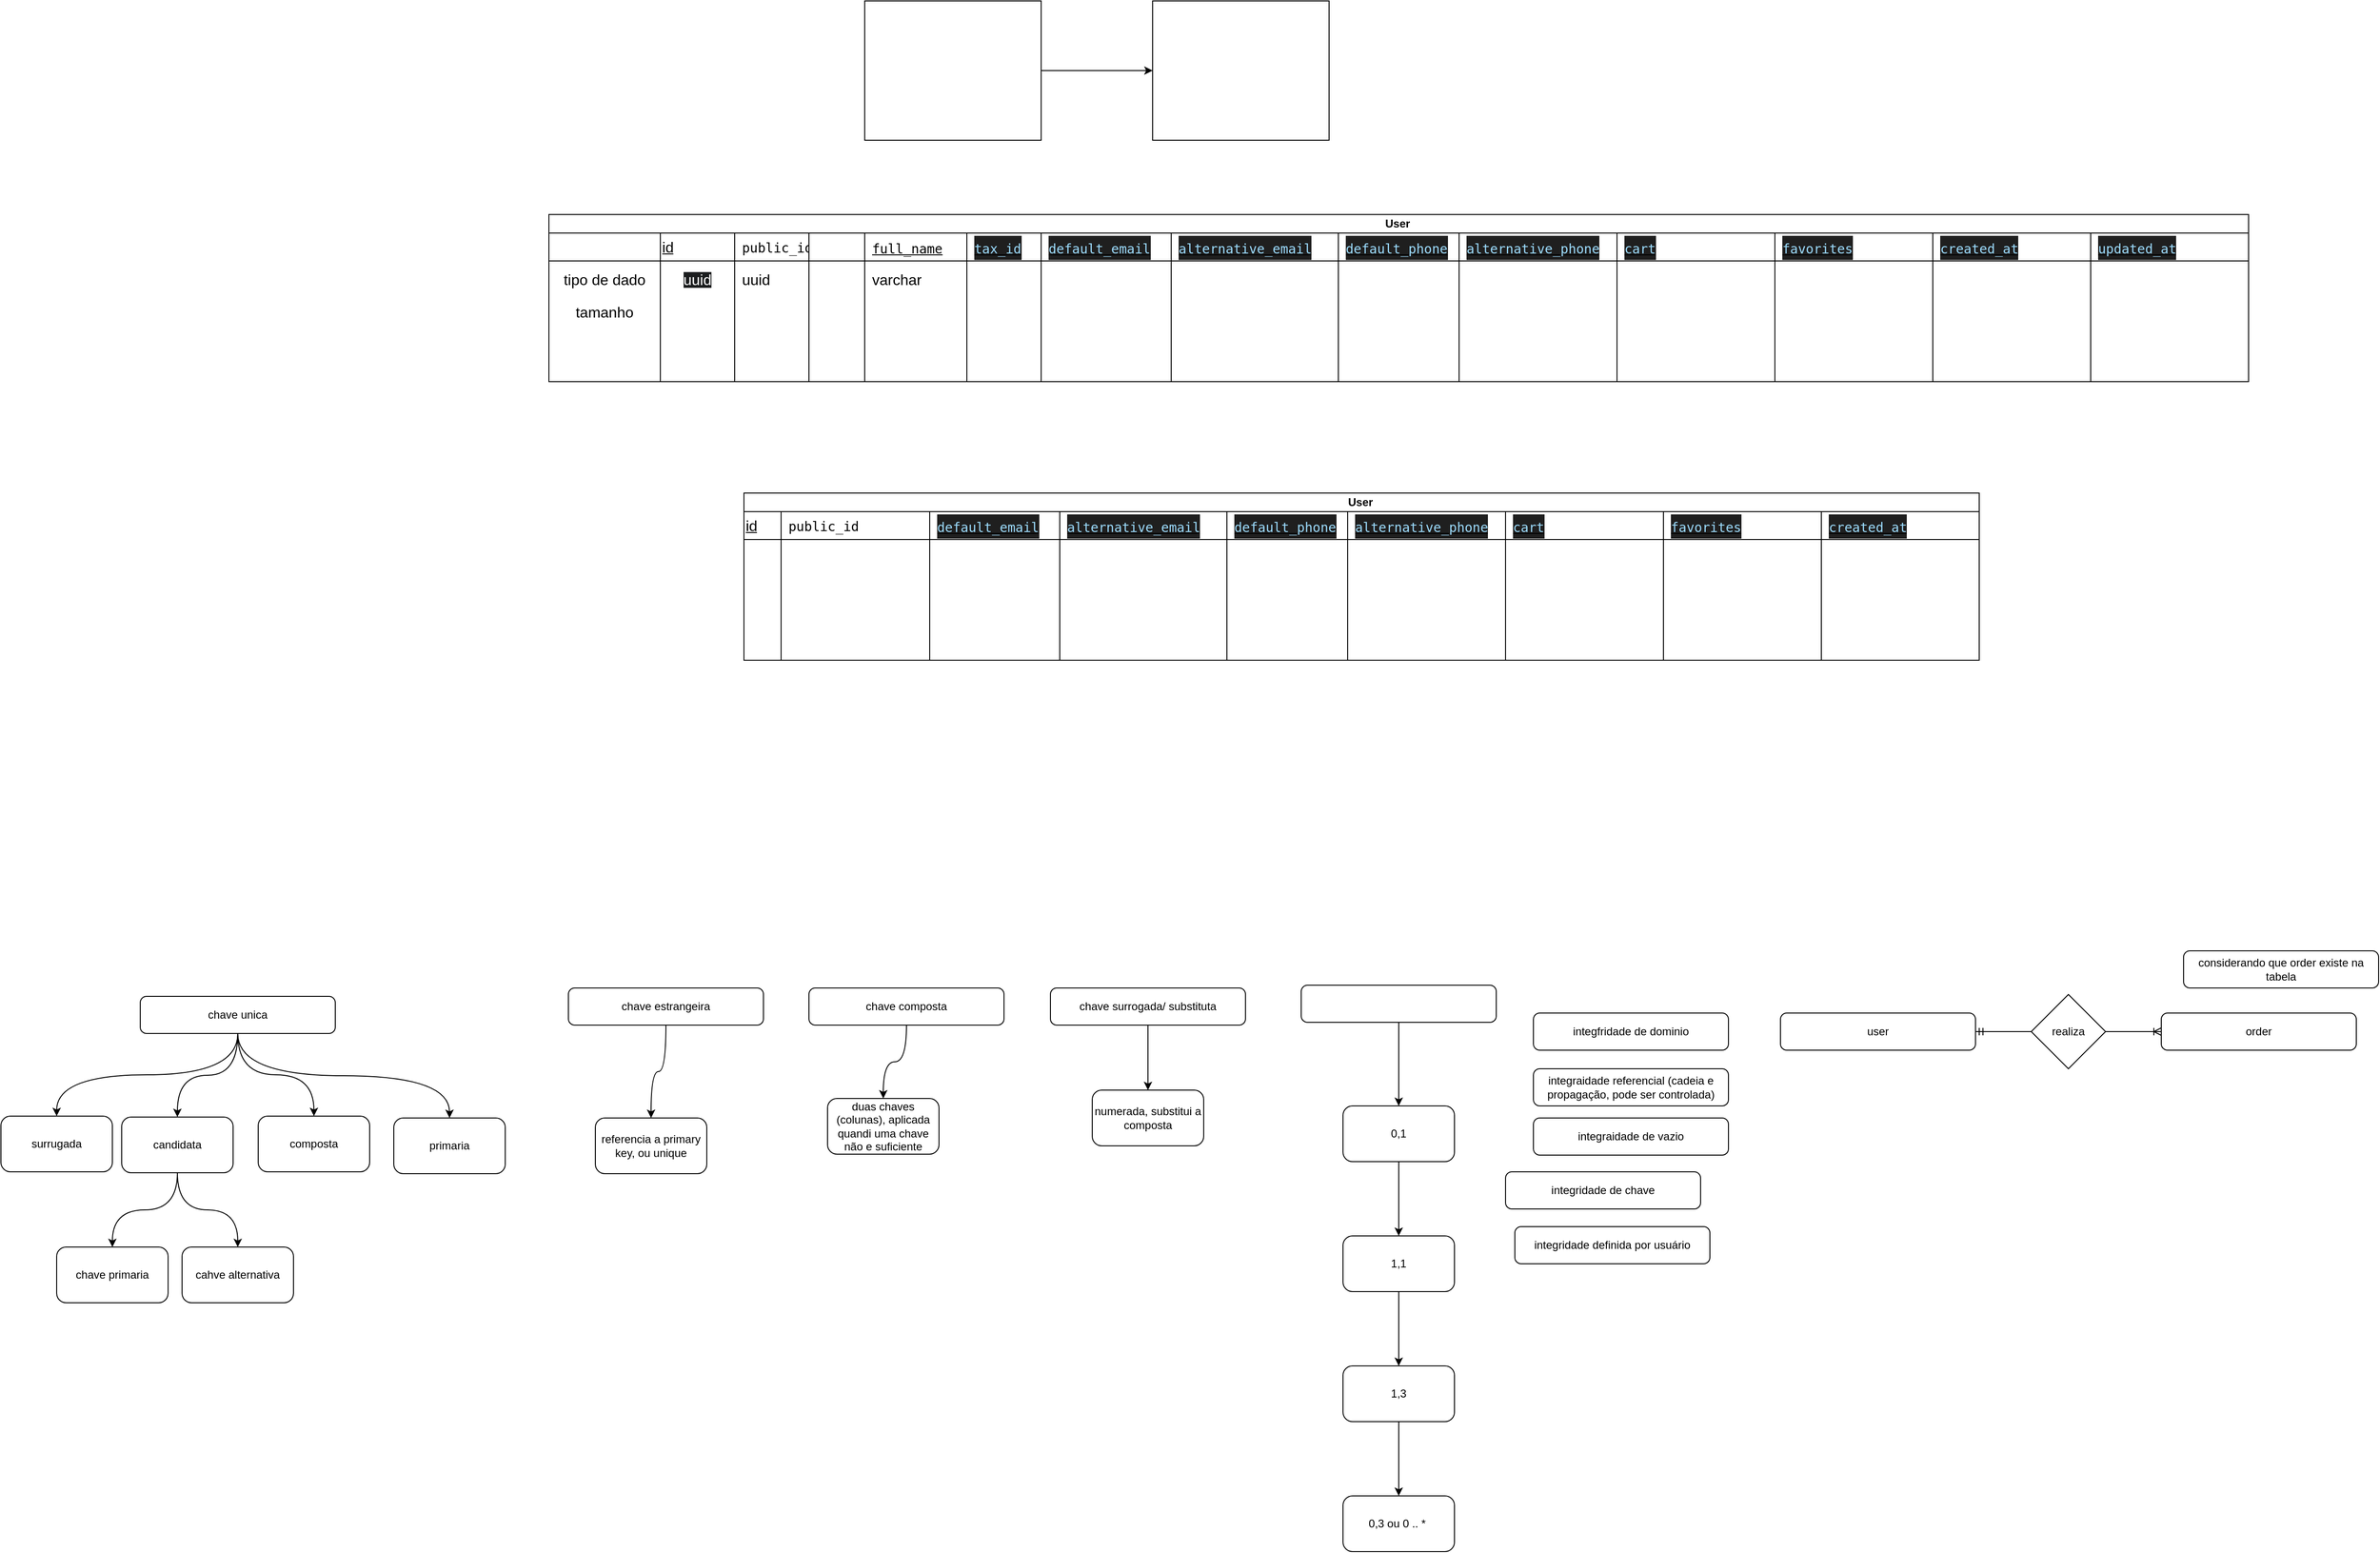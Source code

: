 <mxfile version="27.0.9" pages="2">
  <diagram name="Page-1" id="pUIRihm8fOFBYfVLHHlh">
    <mxGraphModel dx="2872" dy="481" grid="1" gridSize="10" guides="1" tooltips="1" connect="1" arrows="1" fold="1" page="1" pageScale="1" pageWidth="2000" pageHeight="2000" math="0" shadow="0">
      <root>
        <mxCell id="0" />
        <mxCell id="1" parent="0" />
        <mxCell id="TleVi7_PzR4ydx1tbnTb-3" value="" style="edgeStyle=orthogonalEdgeStyle;rounded=0;orthogonalLoop=1;jettySize=auto;html=1;curved=1;entryX=0;entryY=0.5;entryDx=0;entryDy=0;" parent="1" source="kPIrFR4aDGNU5DNT_ihx-2" target="kPIrFR4aDGNU5DNT_ihx-4" edge="1">
          <mxGeometry relative="1" as="geometry">
            <mxPoint x="300" y="235" as="sourcePoint" />
            <mxPoint x="460" y="230" as="targetPoint" />
          </mxGeometry>
        </mxCell>
        <mxCell id="kPIrFR4aDGNU5DNT_ihx-2" value="" style="rounded=0;whiteSpace=wrap;html=1;" parent="1" vertex="1">
          <mxGeometry x="80" y="130" width="190" height="150" as="geometry" />
        </mxCell>
        <mxCell id="kPIrFR4aDGNU5DNT_ihx-4" value="" style="rounded=0;whiteSpace=wrap;html=1;" parent="1" vertex="1">
          <mxGeometry x="390" y="130" width="190" height="150" as="geometry" />
        </mxCell>
        <mxCell id="gLdKEPOETD7TKX7DEXzm-14" value="User&amp;nbsp;" style="shape=table;startSize=20;container=1;collapsible=1;childLayout=tableLayout;fixedRows=1;rowLines=0;fontStyle=1;align=center;resizeLast=1;html=1;" vertex="1" parent="1">
          <mxGeometry x="-260" y="360" width="1830" height="180" as="geometry" />
        </mxCell>
        <mxCell id="gLdKEPOETD7TKX7DEXzm-15" value="" style="shape=tableRow;horizontal=0;startSize=0;swimlaneHead=0;swimlaneBody=0;fillColor=none;collapsible=0;dropTarget=0;points=[[0,0.5],[1,0.5]];portConstraint=eastwest;top=0;left=0;right=0;bottom=1;fontSize=16;fontColor=light-dark(#000000,#FFFFFF);labelBackgroundColor=none;" vertex="1" parent="gLdKEPOETD7TKX7DEXzm-14">
          <mxGeometry y="20" width="1830" height="30" as="geometry" />
        </mxCell>
        <mxCell id="gLdKEPOETD7TKX7DEXzm-198" style="shape=partialRectangle;connectable=0;fillColor=none;top=0;left=0;bottom=0;right=0;fontStyle=1;overflow=hidden;whiteSpace=wrap;html=1;fontSize=16;align=left;fontColor=light-dark(#000000,#FFFFFF);labelBackgroundColor=none;" vertex="1" parent="gLdKEPOETD7TKX7DEXzm-15">
          <mxGeometry width="120" height="30" as="geometry">
            <mxRectangle width="120" height="30" as="alternateBounds" />
          </mxGeometry>
        </mxCell>
        <mxCell id="gLdKEPOETD7TKX7DEXzm-16" value="&lt;u style=&quot;font-weight: 400;&quot;&gt;id&lt;/u&gt;" style="shape=partialRectangle;connectable=0;fillColor=none;top=0;left=0;bottom=0;right=0;fontStyle=1;overflow=hidden;whiteSpace=wrap;html=1;fontSize=16;align=left;fontColor=light-dark(#000000,#FFFFFF);labelBackgroundColor=none;" vertex="1" parent="gLdKEPOETD7TKX7DEXzm-15">
          <mxGeometry x="120" width="80" height="30" as="geometry">
            <mxRectangle width="80" height="30" as="alternateBounds" />
          </mxGeometry>
        </mxCell>
        <mxCell id="gLdKEPOETD7TKX7DEXzm-17" value="&lt;span style=&quot;font-family: &amp;quot;Droid Sans Mono&amp;quot;, &amp;quot;monospace&amp;quot;, monospace; font-size: 14px; font-weight: 400; white-space: pre;&quot;&gt;public_id&lt;/span&gt;" style="shape=partialRectangle;connectable=0;fillColor=none;top=0;left=0;bottom=0;right=0;align=left;spacingLeft=6;fontStyle=1;overflow=hidden;whiteSpace=wrap;html=1;fontSize=16;fontColor=light-dark(#000000,#FFFFFF);labelBackgroundColor=none;" vertex="1" parent="gLdKEPOETD7TKX7DEXzm-15">
          <mxGeometry x="200" width="80" height="30" as="geometry">
            <mxRectangle width="80" height="30" as="alternateBounds" />
          </mxGeometry>
        </mxCell>
        <mxCell id="gLdKEPOETD7TKX7DEXzm-30" value="&lt;div style=&quot;font-family: &amp;quot;Droid Sans Mono&amp;quot;, &amp;quot;monospace&amp;quot;, monospace; font-weight: normal; font-size: 14px; line-height: 28px; white-space: pre;&quot;&gt;&lt;br&gt;&lt;/div&gt;" style="shape=partialRectangle;connectable=0;fillColor=none;top=0;left=0;bottom=0;right=0;align=left;spacingLeft=6;fontStyle=5;overflow=hidden;whiteSpace=wrap;html=1;fontSize=16;fontColor=light-dark(#000000,#FFFFFF);labelBackgroundColor=none;" vertex="1" parent="gLdKEPOETD7TKX7DEXzm-15">
          <mxGeometry x="280" width="60" height="30" as="geometry">
            <mxRectangle width="60" height="30" as="alternateBounds" />
          </mxGeometry>
        </mxCell>
        <mxCell id="gLdKEPOETD7TKX7DEXzm-43" value="&lt;div style=&quot;font-family: &amp;quot;Droid Sans Mono&amp;quot;, &amp;quot;monospace&amp;quot;, monospace; font-weight: normal; font-size: 14px; line-height: 28px; white-space: pre;&quot;&gt;&lt;span style=&quot;&quot;&gt;full_name&lt;/span&gt;&lt;/div&gt;" style="shape=partialRectangle;connectable=0;fillColor=none;top=0;left=0;bottom=0;right=0;align=left;spacingLeft=6;fontStyle=5;overflow=hidden;whiteSpace=wrap;html=1;fontSize=16;fontColor=light-dark(#000000,#FFFFFF);labelBackgroundColor=none;" vertex="1" parent="gLdKEPOETD7TKX7DEXzm-15">
          <mxGeometry x="340" width="110" height="30" as="geometry">
            <mxRectangle width="110" height="30" as="alternateBounds" />
          </mxGeometry>
        </mxCell>
        <mxCell id="gLdKEPOETD7TKX7DEXzm-38" value="&lt;div style=&quot;color: #cccccc;background-color: #1f1f1f;font-family: &#39;Droid Sans Mono&#39;, &#39;monospace&#39;, monospace;font-weight: normal;font-size: 14px;line-height: 28px;white-space: pre;&quot;&gt;&lt;span style=&quot;color: #9cdcfe;&quot;&gt;tax_id&lt;/span&gt;&lt;/div&gt;" style="shape=partialRectangle;connectable=0;fillColor=none;top=0;left=0;bottom=0;right=0;align=left;spacingLeft=6;fontStyle=5;overflow=hidden;whiteSpace=wrap;html=1;fontSize=16;fontColor=light-dark(#000000,#FFFFFF);labelBackgroundColor=none;" vertex="1" parent="gLdKEPOETD7TKX7DEXzm-15">
          <mxGeometry x="450" width="80" height="30" as="geometry">
            <mxRectangle width="80" height="30" as="alternateBounds" />
          </mxGeometry>
        </mxCell>
        <mxCell id="gLdKEPOETD7TKX7DEXzm-53" value="&lt;div style=&quot;color: #cccccc;background-color: #1f1f1f;font-family: &#39;Droid Sans Mono&#39;, &#39;monospace&#39;, monospace;font-weight: normal;font-size: 14px;line-height: 28px;white-space: pre;&quot;&gt;&lt;span style=&quot;color: #9cdcfe;&quot;&gt;default_email&lt;/span&gt;&lt;/div&gt;" style="shape=partialRectangle;connectable=0;fillColor=none;top=0;left=0;bottom=0;right=0;align=left;spacingLeft=6;fontStyle=5;overflow=hidden;whiteSpace=wrap;html=1;fontSize=16;fontColor=light-dark(#000000,#FFFFFF);labelBackgroundColor=none;" vertex="1" parent="gLdKEPOETD7TKX7DEXzm-15">
          <mxGeometry x="530" width="140" height="30" as="geometry">
            <mxRectangle width="140" height="30" as="alternateBounds" />
          </mxGeometry>
        </mxCell>
        <mxCell id="gLdKEPOETD7TKX7DEXzm-58" value="&lt;div style=&quot;color: #cccccc;background-color: #1f1f1f;font-family: &#39;Droid Sans Mono&#39;, &#39;monospace&#39;, monospace;font-weight: normal;font-size: 14px;line-height: 28px;white-space: pre;&quot;&gt;&lt;span style=&quot;color: #9cdcfe;&quot;&gt;alternative_email&lt;/span&gt;&lt;/div&gt;" style="shape=partialRectangle;connectable=0;fillColor=none;top=0;left=0;bottom=0;right=0;align=left;spacingLeft=6;fontStyle=5;overflow=hidden;whiteSpace=wrap;html=1;fontSize=16;fontColor=light-dark(#000000,#FFFFFF);labelBackgroundColor=none;" vertex="1" parent="gLdKEPOETD7TKX7DEXzm-15">
          <mxGeometry x="670" width="180" height="30" as="geometry">
            <mxRectangle width="180" height="30" as="alternateBounds" />
          </mxGeometry>
        </mxCell>
        <mxCell id="gLdKEPOETD7TKX7DEXzm-63" value="&lt;div style=&quot;color: #cccccc;background-color: #1f1f1f;font-family: &#39;Droid Sans Mono&#39;, &#39;monospace&#39;, monospace;font-weight: normal;font-size: 14px;line-height: 28px;white-space: pre;&quot;&gt;&lt;span style=&quot;color: #9cdcfe;&quot;&gt;default_phone&lt;/span&gt;&lt;/div&gt;" style="shape=partialRectangle;connectable=0;fillColor=none;top=0;left=0;bottom=0;right=0;align=left;spacingLeft=6;fontStyle=5;overflow=hidden;whiteSpace=wrap;html=1;fontSize=16;fontColor=light-dark(#000000,#FFFFFF);labelBackgroundColor=none;" vertex="1" parent="gLdKEPOETD7TKX7DEXzm-15">
          <mxGeometry x="850" width="130" height="30" as="geometry">
            <mxRectangle width="130" height="30" as="alternateBounds" />
          </mxGeometry>
        </mxCell>
        <mxCell id="gLdKEPOETD7TKX7DEXzm-68" value="&lt;div style=&quot;color: #cccccc;background-color: #1f1f1f;font-family: &#39;Droid Sans Mono&#39;, &#39;monospace&#39;, monospace;font-weight: normal;font-size: 14px;line-height: 28px;white-space: pre;&quot;&gt;&lt;span style=&quot;color: #9cdcfe;&quot;&gt;alternative_phone&lt;/span&gt;&lt;/div&gt;" style="shape=partialRectangle;connectable=0;fillColor=none;top=0;left=0;bottom=0;right=0;align=left;spacingLeft=6;fontStyle=5;overflow=hidden;whiteSpace=wrap;html=1;fontSize=16;fontColor=light-dark(#000000,#FFFFFF);labelBackgroundColor=none;" vertex="1" parent="gLdKEPOETD7TKX7DEXzm-15">
          <mxGeometry x="980" width="170" height="30" as="geometry">
            <mxRectangle width="170" height="30" as="alternateBounds" />
          </mxGeometry>
        </mxCell>
        <mxCell id="gLdKEPOETD7TKX7DEXzm-74" value="&lt;div style=&quot;color: #cccccc;background-color: #1f1f1f;font-family: &#39;Droid Sans Mono&#39;, &#39;monospace&#39;, monospace;font-weight: normal;font-size: 14px;line-height: 28px;white-space: pre;&quot;&gt;&lt;span style=&quot;color: #9cdcfe;&quot;&gt;cart&lt;/span&gt;&lt;/div&gt;" style="shape=partialRectangle;connectable=0;fillColor=none;top=0;left=0;bottom=0;right=0;align=left;spacingLeft=6;fontStyle=5;overflow=hidden;whiteSpace=wrap;html=1;fontSize=16;fontColor=light-dark(#000000,#FFFFFF);labelBackgroundColor=none;" vertex="1" parent="gLdKEPOETD7TKX7DEXzm-15">
          <mxGeometry x="1150" width="170" height="30" as="geometry">
            <mxRectangle width="170" height="30" as="alternateBounds" />
          </mxGeometry>
        </mxCell>
        <mxCell id="gLdKEPOETD7TKX7DEXzm-79" value="&lt;div style=&quot;color: #cccccc;background-color: #1f1f1f;font-family: &#39;Droid Sans Mono&#39;, &#39;monospace&#39;, monospace;font-weight: normal;font-size: 14px;line-height: 28px;white-space: pre;&quot;&gt;&lt;span style=&quot;color: #9cdcfe;&quot;&gt;favorites&lt;/span&gt;&lt;/div&gt;" style="shape=partialRectangle;connectable=0;fillColor=none;top=0;left=0;bottom=0;right=0;align=left;spacingLeft=6;fontStyle=5;overflow=hidden;whiteSpace=wrap;html=1;fontSize=16;fontColor=light-dark(#000000,#FFFFFF);labelBackgroundColor=none;" vertex="1" parent="gLdKEPOETD7TKX7DEXzm-15">
          <mxGeometry x="1320" width="170" height="30" as="geometry">
            <mxRectangle width="170" height="30" as="alternateBounds" />
          </mxGeometry>
        </mxCell>
        <mxCell id="gLdKEPOETD7TKX7DEXzm-84" value="&lt;div style=&quot;color: rgb(204, 204, 204); background-color: rgb(31, 31, 31); font-family: &amp;quot;Droid Sans Mono&amp;quot;, &amp;quot;monospace&amp;quot;, monospace; font-weight: normal; font-size: 14px; line-height: 28px; white-space: pre;&quot;&gt;&lt;span style=&quot;color: rgb(156, 220, 254);&quot;&gt;created_at&lt;/span&gt;&lt;/div&gt;" style="shape=partialRectangle;connectable=0;fillColor=none;top=0;left=0;bottom=0;right=0;align=left;spacingLeft=6;fontStyle=5;overflow=hidden;whiteSpace=wrap;html=1;fontSize=16;fontColor=light-dark(#000000,#FFFFFF);labelBackgroundColor=none;" vertex="1" parent="gLdKEPOETD7TKX7DEXzm-15">
          <mxGeometry x="1490" width="170" height="30" as="geometry">
            <mxRectangle width="170" height="30" as="alternateBounds" />
          </mxGeometry>
        </mxCell>
        <mxCell id="gLdKEPOETD7TKX7DEXzm-89" value="&lt;div style=&quot;color: rgb(204, 204, 204); background-color: rgb(31, 31, 31); font-family: &amp;quot;Droid Sans Mono&amp;quot;, &amp;quot;monospace&amp;quot;, monospace; font-weight: normal; font-size: 14px; line-height: 28px; white-space: pre;&quot;&gt;&lt;span style=&quot;color: rgb(156, 220, 254);&quot;&gt;updated_at&lt;/span&gt;&lt;/div&gt;" style="shape=partialRectangle;connectable=0;fillColor=none;top=0;left=0;bottom=0;right=0;align=left;spacingLeft=6;fontStyle=5;overflow=hidden;whiteSpace=wrap;html=1;fontSize=16;fontColor=light-dark(#000000,#FFFFFF);labelBackgroundColor=none;" vertex="1" parent="gLdKEPOETD7TKX7DEXzm-15">
          <mxGeometry x="1660" width="170" height="30" as="geometry">
            <mxRectangle width="170" height="30" as="alternateBounds" />
          </mxGeometry>
        </mxCell>
        <mxCell id="gLdKEPOETD7TKX7DEXzm-18" value="" style="shape=tableRow;horizontal=0;startSize=0;swimlaneHead=0;swimlaneBody=0;fillColor=none;collapsible=0;dropTarget=0;points=[[0,0.5],[1,0.5]];portConstraint=eastwest;top=0;left=0;right=0;bottom=0;fontSize=16;fontColor=light-dark(#000000,#FFFFFF);labelBackgroundColor=none;" vertex="1" parent="gLdKEPOETD7TKX7DEXzm-14">
          <mxGeometry y="50" width="1830" height="40" as="geometry" />
        </mxCell>
        <mxCell id="gLdKEPOETD7TKX7DEXzm-199" value="tipo de dado" style="shape=partialRectangle;connectable=0;fillColor=none;top=0;left=0;bottom=0;right=0;editable=1;overflow=hidden;whiteSpace=wrap;html=1;fontSize=16;fontColor=light-dark(#000000,#FFFFFF);labelBackgroundColor=none;" vertex="1" parent="gLdKEPOETD7TKX7DEXzm-18">
          <mxGeometry width="120" height="40" as="geometry">
            <mxRectangle width="120" height="40" as="alternateBounds" />
          </mxGeometry>
        </mxCell>
        <mxCell id="gLdKEPOETD7TKX7DEXzm-19" value="&lt;span style=&quot;color: rgb(255, 255, 255); font-family: Helvetica; font-size: 16px; font-style: normal; font-variant-ligatures: normal; font-variant-caps: normal; font-weight: 400; letter-spacing: normal; orphans: 2; text-align: left; text-indent: 0px; text-transform: none; widows: 2; word-spacing: 0px; -webkit-text-stroke-width: 0px; white-space: normal; background-color: rgb(27, 29, 30); text-decoration-thickness: initial; text-decoration-style: initial; text-decoration-color: initial; display: inline !important; float: none;&quot;&gt;uuid&lt;/span&gt;" style="shape=partialRectangle;connectable=0;fillColor=none;top=0;left=0;bottom=0;right=0;editable=1;overflow=hidden;whiteSpace=wrap;html=1;fontSize=16;fontColor=light-dark(#000000,#FFFFFF);labelBackgroundColor=none;" vertex="1" parent="gLdKEPOETD7TKX7DEXzm-18">
          <mxGeometry x="120" width="80" height="40" as="geometry">
            <mxRectangle width="80" height="40" as="alternateBounds" />
          </mxGeometry>
        </mxCell>
        <mxCell id="gLdKEPOETD7TKX7DEXzm-20" value="uuid" style="shape=partialRectangle;connectable=0;fillColor=none;top=0;left=0;bottom=0;right=0;align=left;spacingLeft=6;overflow=hidden;whiteSpace=wrap;html=1;fontSize=16;fontColor=light-dark(#000000,#FFFFFF);labelBackgroundColor=none;" vertex="1" parent="gLdKEPOETD7TKX7DEXzm-18">
          <mxGeometry x="200" width="80" height="40" as="geometry">
            <mxRectangle width="80" height="40" as="alternateBounds" />
          </mxGeometry>
        </mxCell>
        <mxCell id="gLdKEPOETD7TKX7DEXzm-31" style="shape=partialRectangle;connectable=0;fillColor=none;top=0;left=0;bottom=0;right=0;align=left;spacingLeft=6;overflow=hidden;whiteSpace=wrap;html=1;fontSize=16;fontColor=light-dark(#000000,#FFFFFF);labelBackgroundColor=none;" vertex="1" parent="gLdKEPOETD7TKX7DEXzm-18">
          <mxGeometry x="280" width="60" height="40" as="geometry">
            <mxRectangle width="60" height="40" as="alternateBounds" />
          </mxGeometry>
        </mxCell>
        <mxCell id="gLdKEPOETD7TKX7DEXzm-44" value="varchar" style="shape=partialRectangle;connectable=0;fillColor=none;top=0;left=0;bottom=0;right=0;align=left;spacingLeft=6;overflow=hidden;whiteSpace=wrap;html=1;fontSize=16;fontColor=light-dark(#000000,#FFFFFF);labelBackgroundColor=none;" vertex="1" parent="gLdKEPOETD7TKX7DEXzm-18">
          <mxGeometry x="340" width="110" height="40" as="geometry">
            <mxRectangle width="110" height="40" as="alternateBounds" />
          </mxGeometry>
        </mxCell>
        <mxCell id="gLdKEPOETD7TKX7DEXzm-39" style="shape=partialRectangle;connectable=0;fillColor=none;top=0;left=0;bottom=0;right=0;align=left;spacingLeft=6;overflow=hidden;whiteSpace=wrap;html=1;fontSize=16;fontColor=light-dark(#000000,#FFFFFF);labelBackgroundColor=none;" vertex="1" parent="gLdKEPOETD7TKX7DEXzm-18">
          <mxGeometry x="450" width="80" height="40" as="geometry">
            <mxRectangle width="80" height="40" as="alternateBounds" />
          </mxGeometry>
        </mxCell>
        <mxCell id="gLdKEPOETD7TKX7DEXzm-54" style="shape=partialRectangle;connectable=0;fillColor=none;top=0;left=0;bottom=0;right=0;align=left;spacingLeft=6;overflow=hidden;whiteSpace=wrap;html=1;fontSize=16;fontColor=light-dark(#000000,#FFFFFF);labelBackgroundColor=none;" vertex="1" parent="gLdKEPOETD7TKX7DEXzm-18">
          <mxGeometry x="530" width="140" height="40" as="geometry">
            <mxRectangle width="140" height="40" as="alternateBounds" />
          </mxGeometry>
        </mxCell>
        <mxCell id="gLdKEPOETD7TKX7DEXzm-59" style="shape=partialRectangle;connectable=0;fillColor=none;top=0;left=0;bottom=0;right=0;align=left;spacingLeft=6;overflow=hidden;whiteSpace=wrap;html=1;fontSize=16;fontColor=light-dark(#000000,#FFFFFF);labelBackgroundColor=none;" vertex="1" parent="gLdKEPOETD7TKX7DEXzm-18">
          <mxGeometry x="670" width="180" height="40" as="geometry">
            <mxRectangle width="180" height="40" as="alternateBounds" />
          </mxGeometry>
        </mxCell>
        <mxCell id="gLdKEPOETD7TKX7DEXzm-64" style="shape=partialRectangle;connectable=0;fillColor=none;top=0;left=0;bottom=0;right=0;align=left;spacingLeft=6;overflow=hidden;whiteSpace=wrap;html=1;fontSize=16;fontColor=light-dark(#000000,#FFFFFF);labelBackgroundColor=none;" vertex="1" parent="gLdKEPOETD7TKX7DEXzm-18">
          <mxGeometry x="850" width="130" height="40" as="geometry">
            <mxRectangle width="130" height="40" as="alternateBounds" />
          </mxGeometry>
        </mxCell>
        <mxCell id="gLdKEPOETD7TKX7DEXzm-69" style="shape=partialRectangle;connectable=0;fillColor=none;top=0;left=0;bottom=0;right=0;align=left;spacingLeft=6;overflow=hidden;whiteSpace=wrap;html=1;fontSize=16;fontColor=light-dark(#000000,#FFFFFF);labelBackgroundColor=none;" vertex="1" parent="gLdKEPOETD7TKX7DEXzm-18">
          <mxGeometry x="980" width="170" height="40" as="geometry">
            <mxRectangle width="170" height="40" as="alternateBounds" />
          </mxGeometry>
        </mxCell>
        <mxCell id="gLdKEPOETD7TKX7DEXzm-75" style="shape=partialRectangle;connectable=0;fillColor=none;top=0;left=0;bottom=0;right=0;align=left;spacingLeft=6;overflow=hidden;whiteSpace=wrap;html=1;fontSize=16;fontColor=light-dark(#000000,#FFFFFF);labelBackgroundColor=none;" vertex="1" parent="gLdKEPOETD7TKX7DEXzm-18">
          <mxGeometry x="1150" width="170" height="40" as="geometry">
            <mxRectangle width="170" height="40" as="alternateBounds" />
          </mxGeometry>
        </mxCell>
        <mxCell id="gLdKEPOETD7TKX7DEXzm-80" style="shape=partialRectangle;connectable=0;fillColor=none;top=0;left=0;bottom=0;right=0;align=left;spacingLeft=6;overflow=hidden;whiteSpace=wrap;html=1;fontSize=16;fontColor=light-dark(#000000,#FFFFFF);labelBackgroundColor=none;" vertex="1" parent="gLdKEPOETD7TKX7DEXzm-18">
          <mxGeometry x="1320" width="170" height="40" as="geometry">
            <mxRectangle width="170" height="40" as="alternateBounds" />
          </mxGeometry>
        </mxCell>
        <mxCell id="gLdKEPOETD7TKX7DEXzm-85" style="shape=partialRectangle;connectable=0;fillColor=none;top=0;left=0;bottom=0;right=0;align=left;spacingLeft=6;overflow=hidden;whiteSpace=wrap;html=1;fontSize=16;fontColor=light-dark(#000000,#FFFFFF);labelBackgroundColor=none;" vertex="1" parent="gLdKEPOETD7TKX7DEXzm-18">
          <mxGeometry x="1490" width="170" height="40" as="geometry">
            <mxRectangle width="170" height="40" as="alternateBounds" />
          </mxGeometry>
        </mxCell>
        <mxCell id="gLdKEPOETD7TKX7DEXzm-90" style="shape=partialRectangle;connectable=0;fillColor=none;top=0;left=0;bottom=0;right=0;align=left;spacingLeft=6;overflow=hidden;whiteSpace=wrap;html=1;fontSize=16;fontColor=light-dark(#000000,#FFFFFF);labelBackgroundColor=none;" vertex="1" parent="gLdKEPOETD7TKX7DEXzm-18">
          <mxGeometry x="1660" width="170" height="40" as="geometry">
            <mxRectangle width="170" height="40" as="alternateBounds" />
          </mxGeometry>
        </mxCell>
        <mxCell id="gLdKEPOETD7TKX7DEXzm-21" value="" style="shape=tableRow;horizontal=0;startSize=0;swimlaneHead=0;swimlaneBody=0;fillColor=none;collapsible=0;dropTarget=0;points=[[0,0.5],[1,0.5]];portConstraint=eastwest;top=0;left=0;right=0;bottom=0;fontSize=16;fontColor=light-dark(#000000,#FFFFFF);labelBackgroundColor=none;" vertex="1" parent="gLdKEPOETD7TKX7DEXzm-14">
          <mxGeometry y="90" width="1830" height="30" as="geometry" />
        </mxCell>
        <mxCell id="gLdKEPOETD7TKX7DEXzm-200" value="tamanho" style="shape=partialRectangle;connectable=0;fillColor=none;top=0;left=0;bottom=0;right=0;editable=1;overflow=hidden;whiteSpace=wrap;html=1;fontSize=16;fontColor=light-dark(#000000,#FFFFFF);labelBackgroundColor=none;" vertex="1" parent="gLdKEPOETD7TKX7DEXzm-21">
          <mxGeometry width="120" height="30" as="geometry">
            <mxRectangle width="120" height="30" as="alternateBounds" />
          </mxGeometry>
        </mxCell>
        <mxCell id="gLdKEPOETD7TKX7DEXzm-22" value="" style="shape=partialRectangle;connectable=0;fillColor=none;top=0;left=0;bottom=0;right=0;editable=1;overflow=hidden;whiteSpace=wrap;html=1;fontSize=16;fontColor=light-dark(#000000,#FFFFFF);labelBackgroundColor=none;" vertex="1" parent="gLdKEPOETD7TKX7DEXzm-21">
          <mxGeometry x="120" width="80" height="30" as="geometry">
            <mxRectangle width="80" height="30" as="alternateBounds" />
          </mxGeometry>
        </mxCell>
        <mxCell id="gLdKEPOETD7TKX7DEXzm-23" value="" style="shape=partialRectangle;connectable=0;fillColor=none;top=0;left=0;bottom=0;right=0;align=left;spacingLeft=6;overflow=hidden;whiteSpace=wrap;html=1;fontSize=16;fontColor=light-dark(#000000,#FFFFFF);labelBackgroundColor=none;" vertex="1" parent="gLdKEPOETD7TKX7DEXzm-21">
          <mxGeometry x="200" width="80" height="30" as="geometry">
            <mxRectangle width="80" height="30" as="alternateBounds" />
          </mxGeometry>
        </mxCell>
        <mxCell id="gLdKEPOETD7TKX7DEXzm-32" style="shape=partialRectangle;connectable=0;fillColor=none;top=0;left=0;bottom=0;right=0;align=left;spacingLeft=6;overflow=hidden;whiteSpace=wrap;html=1;fontSize=16;fontColor=light-dark(#000000,#FFFFFF);labelBackgroundColor=none;" vertex="1" parent="gLdKEPOETD7TKX7DEXzm-21">
          <mxGeometry x="280" width="60" height="30" as="geometry">
            <mxRectangle width="60" height="30" as="alternateBounds" />
          </mxGeometry>
        </mxCell>
        <mxCell id="gLdKEPOETD7TKX7DEXzm-45" style="shape=partialRectangle;connectable=0;fillColor=none;top=0;left=0;bottom=0;right=0;align=left;spacingLeft=6;overflow=hidden;whiteSpace=wrap;html=1;fontSize=16;fontColor=light-dark(#000000,#FFFFFF);labelBackgroundColor=none;" vertex="1" parent="gLdKEPOETD7TKX7DEXzm-21">
          <mxGeometry x="340" width="110" height="30" as="geometry">
            <mxRectangle width="110" height="30" as="alternateBounds" />
          </mxGeometry>
        </mxCell>
        <mxCell id="gLdKEPOETD7TKX7DEXzm-40" style="shape=partialRectangle;connectable=0;fillColor=none;top=0;left=0;bottom=0;right=0;align=left;spacingLeft=6;overflow=hidden;whiteSpace=wrap;html=1;fontSize=16;fontColor=light-dark(#000000,#FFFFFF);labelBackgroundColor=none;" vertex="1" parent="gLdKEPOETD7TKX7DEXzm-21">
          <mxGeometry x="450" width="80" height="30" as="geometry">
            <mxRectangle width="80" height="30" as="alternateBounds" />
          </mxGeometry>
        </mxCell>
        <mxCell id="gLdKEPOETD7TKX7DEXzm-55" style="shape=partialRectangle;connectable=0;fillColor=none;top=0;left=0;bottom=0;right=0;align=left;spacingLeft=6;overflow=hidden;whiteSpace=wrap;html=1;fontSize=16;fontColor=light-dark(#000000,#FFFFFF);labelBackgroundColor=none;" vertex="1" parent="gLdKEPOETD7TKX7DEXzm-21">
          <mxGeometry x="530" width="140" height="30" as="geometry">
            <mxRectangle width="140" height="30" as="alternateBounds" />
          </mxGeometry>
        </mxCell>
        <mxCell id="gLdKEPOETD7TKX7DEXzm-60" style="shape=partialRectangle;connectable=0;fillColor=none;top=0;left=0;bottom=0;right=0;align=left;spacingLeft=6;overflow=hidden;whiteSpace=wrap;html=1;fontSize=16;fontColor=light-dark(#000000,#FFFFFF);labelBackgroundColor=none;" vertex="1" parent="gLdKEPOETD7TKX7DEXzm-21">
          <mxGeometry x="670" width="180" height="30" as="geometry">
            <mxRectangle width="180" height="30" as="alternateBounds" />
          </mxGeometry>
        </mxCell>
        <mxCell id="gLdKEPOETD7TKX7DEXzm-65" style="shape=partialRectangle;connectable=0;fillColor=none;top=0;left=0;bottom=0;right=0;align=left;spacingLeft=6;overflow=hidden;whiteSpace=wrap;html=1;fontSize=16;fontColor=light-dark(#000000,#FFFFFF);labelBackgroundColor=none;" vertex="1" parent="gLdKEPOETD7TKX7DEXzm-21">
          <mxGeometry x="850" width="130" height="30" as="geometry">
            <mxRectangle width="130" height="30" as="alternateBounds" />
          </mxGeometry>
        </mxCell>
        <mxCell id="gLdKEPOETD7TKX7DEXzm-70" style="shape=partialRectangle;connectable=0;fillColor=none;top=0;left=0;bottom=0;right=0;align=left;spacingLeft=6;overflow=hidden;whiteSpace=wrap;html=1;fontSize=16;fontColor=light-dark(#000000,#FFFFFF);labelBackgroundColor=none;" vertex="1" parent="gLdKEPOETD7TKX7DEXzm-21">
          <mxGeometry x="980" width="170" height="30" as="geometry">
            <mxRectangle width="170" height="30" as="alternateBounds" />
          </mxGeometry>
        </mxCell>
        <mxCell id="gLdKEPOETD7TKX7DEXzm-76" style="shape=partialRectangle;connectable=0;fillColor=none;top=0;left=0;bottom=0;right=0;align=left;spacingLeft=6;overflow=hidden;whiteSpace=wrap;html=1;fontSize=16;fontColor=light-dark(#000000,#FFFFFF);labelBackgroundColor=none;" vertex="1" parent="gLdKEPOETD7TKX7DEXzm-21">
          <mxGeometry x="1150" width="170" height="30" as="geometry">
            <mxRectangle width="170" height="30" as="alternateBounds" />
          </mxGeometry>
        </mxCell>
        <mxCell id="gLdKEPOETD7TKX7DEXzm-81" style="shape=partialRectangle;connectable=0;fillColor=none;top=0;left=0;bottom=0;right=0;align=left;spacingLeft=6;overflow=hidden;whiteSpace=wrap;html=1;fontSize=16;fontColor=light-dark(#000000,#FFFFFF);labelBackgroundColor=none;" vertex="1" parent="gLdKEPOETD7TKX7DEXzm-21">
          <mxGeometry x="1320" width="170" height="30" as="geometry">
            <mxRectangle width="170" height="30" as="alternateBounds" />
          </mxGeometry>
        </mxCell>
        <mxCell id="gLdKEPOETD7TKX7DEXzm-86" style="shape=partialRectangle;connectable=0;fillColor=none;top=0;left=0;bottom=0;right=0;align=left;spacingLeft=6;overflow=hidden;whiteSpace=wrap;html=1;fontSize=16;fontColor=light-dark(#000000,#FFFFFF);labelBackgroundColor=none;" vertex="1" parent="gLdKEPOETD7TKX7DEXzm-21">
          <mxGeometry x="1490" width="170" height="30" as="geometry">
            <mxRectangle width="170" height="30" as="alternateBounds" />
          </mxGeometry>
        </mxCell>
        <mxCell id="gLdKEPOETD7TKX7DEXzm-91" style="shape=partialRectangle;connectable=0;fillColor=none;top=0;left=0;bottom=0;right=0;align=left;spacingLeft=6;overflow=hidden;whiteSpace=wrap;html=1;fontSize=16;fontColor=light-dark(#000000,#FFFFFF);labelBackgroundColor=none;" vertex="1" parent="gLdKEPOETD7TKX7DEXzm-21">
          <mxGeometry x="1660" width="170" height="30" as="geometry">
            <mxRectangle width="170" height="30" as="alternateBounds" />
          </mxGeometry>
        </mxCell>
        <mxCell id="gLdKEPOETD7TKX7DEXzm-24" value="" style="shape=tableRow;horizontal=0;startSize=0;swimlaneHead=0;swimlaneBody=0;fillColor=none;collapsible=0;dropTarget=0;points=[[0,0.5],[1,0.5]];portConstraint=eastwest;top=0;left=0;right=0;bottom=0;fontSize=16;fontColor=light-dark(#000000,#FFFFFF);labelBackgroundColor=none;" vertex="1" parent="gLdKEPOETD7TKX7DEXzm-14">
          <mxGeometry y="120" width="1830" height="30" as="geometry" />
        </mxCell>
        <mxCell id="gLdKEPOETD7TKX7DEXzm-201" style="shape=partialRectangle;connectable=0;fillColor=none;top=0;left=0;bottom=0;right=0;editable=1;overflow=hidden;whiteSpace=wrap;html=1;fontSize=16;fontColor=light-dark(#000000,#FFFFFF);labelBackgroundColor=none;" vertex="1" parent="gLdKEPOETD7TKX7DEXzm-24">
          <mxGeometry width="120" height="30" as="geometry">
            <mxRectangle width="120" height="30" as="alternateBounds" />
          </mxGeometry>
        </mxCell>
        <mxCell id="gLdKEPOETD7TKX7DEXzm-25" value="" style="shape=partialRectangle;connectable=0;fillColor=none;top=0;left=0;bottom=0;right=0;editable=1;overflow=hidden;whiteSpace=wrap;html=1;fontSize=16;fontColor=light-dark(#000000,#FFFFFF);labelBackgroundColor=none;" vertex="1" parent="gLdKEPOETD7TKX7DEXzm-24">
          <mxGeometry x="120" width="80" height="30" as="geometry">
            <mxRectangle width="80" height="30" as="alternateBounds" />
          </mxGeometry>
        </mxCell>
        <mxCell id="gLdKEPOETD7TKX7DEXzm-26" value="" style="shape=partialRectangle;connectable=0;fillColor=none;top=0;left=0;bottom=0;right=0;align=left;spacingLeft=6;overflow=hidden;whiteSpace=wrap;html=1;fontSize=16;fontColor=light-dark(#000000,#FFFFFF);labelBackgroundColor=none;" vertex="1" parent="gLdKEPOETD7TKX7DEXzm-24">
          <mxGeometry x="200" width="80" height="30" as="geometry">
            <mxRectangle width="80" height="30" as="alternateBounds" />
          </mxGeometry>
        </mxCell>
        <mxCell id="gLdKEPOETD7TKX7DEXzm-33" style="shape=partialRectangle;connectable=0;fillColor=none;top=0;left=0;bottom=0;right=0;align=left;spacingLeft=6;overflow=hidden;whiteSpace=wrap;html=1;fontSize=16;fontColor=light-dark(#000000,#FFFFFF);labelBackgroundColor=none;" vertex="1" parent="gLdKEPOETD7TKX7DEXzm-24">
          <mxGeometry x="280" width="60" height="30" as="geometry">
            <mxRectangle width="60" height="30" as="alternateBounds" />
          </mxGeometry>
        </mxCell>
        <mxCell id="gLdKEPOETD7TKX7DEXzm-46" style="shape=partialRectangle;connectable=0;fillColor=none;top=0;left=0;bottom=0;right=0;align=left;spacingLeft=6;overflow=hidden;whiteSpace=wrap;html=1;fontSize=16;fontColor=light-dark(#000000,#FFFFFF);labelBackgroundColor=none;" vertex="1" parent="gLdKEPOETD7TKX7DEXzm-24">
          <mxGeometry x="340" width="110" height="30" as="geometry">
            <mxRectangle width="110" height="30" as="alternateBounds" />
          </mxGeometry>
        </mxCell>
        <mxCell id="gLdKEPOETD7TKX7DEXzm-41" style="shape=partialRectangle;connectable=0;fillColor=none;top=0;left=0;bottom=0;right=0;align=left;spacingLeft=6;overflow=hidden;whiteSpace=wrap;html=1;fontSize=16;fontColor=light-dark(#000000,#FFFFFF);labelBackgroundColor=none;" vertex="1" parent="gLdKEPOETD7TKX7DEXzm-24">
          <mxGeometry x="450" width="80" height="30" as="geometry">
            <mxRectangle width="80" height="30" as="alternateBounds" />
          </mxGeometry>
        </mxCell>
        <mxCell id="gLdKEPOETD7TKX7DEXzm-56" style="shape=partialRectangle;connectable=0;fillColor=none;top=0;left=0;bottom=0;right=0;align=left;spacingLeft=6;overflow=hidden;whiteSpace=wrap;html=1;fontSize=16;fontColor=light-dark(#000000,#FFFFFF);labelBackgroundColor=none;" vertex="1" parent="gLdKEPOETD7TKX7DEXzm-24">
          <mxGeometry x="530" width="140" height="30" as="geometry">
            <mxRectangle width="140" height="30" as="alternateBounds" />
          </mxGeometry>
        </mxCell>
        <mxCell id="gLdKEPOETD7TKX7DEXzm-61" style="shape=partialRectangle;connectable=0;fillColor=none;top=0;left=0;bottom=0;right=0;align=left;spacingLeft=6;overflow=hidden;whiteSpace=wrap;html=1;fontSize=16;fontColor=light-dark(#000000,#FFFFFF);labelBackgroundColor=none;" vertex="1" parent="gLdKEPOETD7TKX7DEXzm-24">
          <mxGeometry x="670" width="180" height="30" as="geometry">
            <mxRectangle width="180" height="30" as="alternateBounds" />
          </mxGeometry>
        </mxCell>
        <mxCell id="gLdKEPOETD7TKX7DEXzm-66" style="shape=partialRectangle;connectable=0;fillColor=none;top=0;left=0;bottom=0;right=0;align=left;spacingLeft=6;overflow=hidden;whiteSpace=wrap;html=1;fontSize=16;fontColor=light-dark(#000000,#FFFFFF);labelBackgroundColor=none;" vertex="1" parent="gLdKEPOETD7TKX7DEXzm-24">
          <mxGeometry x="850" width="130" height="30" as="geometry">
            <mxRectangle width="130" height="30" as="alternateBounds" />
          </mxGeometry>
        </mxCell>
        <mxCell id="gLdKEPOETD7TKX7DEXzm-71" style="shape=partialRectangle;connectable=0;fillColor=none;top=0;left=0;bottom=0;right=0;align=left;spacingLeft=6;overflow=hidden;whiteSpace=wrap;html=1;fontSize=16;fontColor=light-dark(#000000,#FFFFFF);labelBackgroundColor=none;" vertex="1" parent="gLdKEPOETD7TKX7DEXzm-24">
          <mxGeometry x="980" width="170" height="30" as="geometry">
            <mxRectangle width="170" height="30" as="alternateBounds" />
          </mxGeometry>
        </mxCell>
        <mxCell id="gLdKEPOETD7TKX7DEXzm-77" style="shape=partialRectangle;connectable=0;fillColor=none;top=0;left=0;bottom=0;right=0;align=left;spacingLeft=6;overflow=hidden;whiteSpace=wrap;html=1;fontSize=16;fontColor=light-dark(#000000,#FFFFFF);labelBackgroundColor=none;" vertex="1" parent="gLdKEPOETD7TKX7DEXzm-24">
          <mxGeometry x="1150" width="170" height="30" as="geometry">
            <mxRectangle width="170" height="30" as="alternateBounds" />
          </mxGeometry>
        </mxCell>
        <mxCell id="gLdKEPOETD7TKX7DEXzm-82" style="shape=partialRectangle;connectable=0;fillColor=none;top=0;left=0;bottom=0;right=0;align=left;spacingLeft=6;overflow=hidden;whiteSpace=wrap;html=1;fontSize=16;fontColor=light-dark(#000000,#FFFFFF);labelBackgroundColor=none;" vertex="1" parent="gLdKEPOETD7TKX7DEXzm-24">
          <mxGeometry x="1320" width="170" height="30" as="geometry">
            <mxRectangle width="170" height="30" as="alternateBounds" />
          </mxGeometry>
        </mxCell>
        <mxCell id="gLdKEPOETD7TKX7DEXzm-87" style="shape=partialRectangle;connectable=0;fillColor=none;top=0;left=0;bottom=0;right=0;align=left;spacingLeft=6;overflow=hidden;whiteSpace=wrap;html=1;fontSize=16;fontColor=light-dark(#000000,#FFFFFF);labelBackgroundColor=none;" vertex="1" parent="gLdKEPOETD7TKX7DEXzm-24">
          <mxGeometry x="1490" width="170" height="30" as="geometry">
            <mxRectangle width="170" height="30" as="alternateBounds" />
          </mxGeometry>
        </mxCell>
        <mxCell id="gLdKEPOETD7TKX7DEXzm-92" style="shape=partialRectangle;connectable=0;fillColor=none;top=0;left=0;bottom=0;right=0;align=left;spacingLeft=6;overflow=hidden;whiteSpace=wrap;html=1;fontSize=16;fontColor=light-dark(#000000,#FFFFFF);labelBackgroundColor=none;" vertex="1" parent="gLdKEPOETD7TKX7DEXzm-24">
          <mxGeometry x="1660" width="170" height="30" as="geometry">
            <mxRectangle width="170" height="30" as="alternateBounds" />
          </mxGeometry>
        </mxCell>
        <mxCell id="gLdKEPOETD7TKX7DEXzm-27" style="shape=tableRow;horizontal=0;startSize=0;swimlaneHead=0;swimlaneBody=0;fillColor=none;collapsible=0;dropTarget=0;points=[[0,0.5],[1,0.5]];portConstraint=eastwest;top=0;left=0;right=0;bottom=0;fontSize=16;fontColor=light-dark(#000000,#FFFFFF);labelBackgroundColor=none;" vertex="1" parent="gLdKEPOETD7TKX7DEXzm-14">
          <mxGeometry y="150" width="1830" height="30" as="geometry" />
        </mxCell>
        <mxCell id="gLdKEPOETD7TKX7DEXzm-202" style="shape=partialRectangle;connectable=0;fillColor=none;top=0;left=0;bottom=0;right=0;editable=1;overflow=hidden;whiteSpace=wrap;html=1;fontSize=16;fontColor=light-dark(#000000,#FFFFFF);labelBackgroundColor=none;" vertex="1" parent="gLdKEPOETD7TKX7DEXzm-27">
          <mxGeometry width="120" height="30" as="geometry">
            <mxRectangle width="120" height="30" as="alternateBounds" />
          </mxGeometry>
        </mxCell>
        <mxCell id="gLdKEPOETD7TKX7DEXzm-28" style="shape=partialRectangle;connectable=0;fillColor=none;top=0;left=0;bottom=0;right=0;editable=1;overflow=hidden;whiteSpace=wrap;html=1;fontSize=16;fontColor=light-dark(#000000,#FFFFFF);labelBackgroundColor=none;" vertex="1" parent="gLdKEPOETD7TKX7DEXzm-27">
          <mxGeometry x="120" width="80" height="30" as="geometry">
            <mxRectangle width="80" height="30" as="alternateBounds" />
          </mxGeometry>
        </mxCell>
        <mxCell id="gLdKEPOETD7TKX7DEXzm-29" style="shape=partialRectangle;connectable=0;fillColor=none;top=0;left=0;bottom=0;right=0;align=left;spacingLeft=6;overflow=hidden;whiteSpace=wrap;html=1;fontSize=16;fontColor=light-dark(#000000,#FFFFFF);labelBackgroundColor=none;" vertex="1" parent="gLdKEPOETD7TKX7DEXzm-27">
          <mxGeometry x="200" width="80" height="30" as="geometry">
            <mxRectangle width="80" height="30" as="alternateBounds" />
          </mxGeometry>
        </mxCell>
        <mxCell id="gLdKEPOETD7TKX7DEXzm-34" style="shape=partialRectangle;connectable=0;fillColor=none;top=0;left=0;bottom=0;right=0;align=left;spacingLeft=6;overflow=hidden;whiteSpace=wrap;html=1;fontSize=16;fontColor=light-dark(#000000,#FFFFFF);labelBackgroundColor=none;" vertex="1" parent="gLdKEPOETD7TKX7DEXzm-27">
          <mxGeometry x="280" width="60" height="30" as="geometry">
            <mxRectangle width="60" height="30" as="alternateBounds" />
          </mxGeometry>
        </mxCell>
        <mxCell id="gLdKEPOETD7TKX7DEXzm-47" style="shape=partialRectangle;connectable=0;fillColor=none;top=0;left=0;bottom=0;right=0;align=left;spacingLeft=6;overflow=hidden;whiteSpace=wrap;html=1;fontSize=16;fontColor=light-dark(#000000,#FFFFFF);labelBackgroundColor=none;" vertex="1" parent="gLdKEPOETD7TKX7DEXzm-27">
          <mxGeometry x="340" width="110" height="30" as="geometry">
            <mxRectangle width="110" height="30" as="alternateBounds" />
          </mxGeometry>
        </mxCell>
        <mxCell id="gLdKEPOETD7TKX7DEXzm-42" style="shape=partialRectangle;connectable=0;fillColor=none;top=0;left=0;bottom=0;right=0;align=left;spacingLeft=6;overflow=hidden;whiteSpace=wrap;html=1;fontSize=16;fontColor=light-dark(#000000,#FFFFFF);labelBackgroundColor=none;" vertex="1" parent="gLdKEPOETD7TKX7DEXzm-27">
          <mxGeometry x="450" width="80" height="30" as="geometry">
            <mxRectangle width="80" height="30" as="alternateBounds" />
          </mxGeometry>
        </mxCell>
        <mxCell id="gLdKEPOETD7TKX7DEXzm-57" style="shape=partialRectangle;connectable=0;fillColor=none;top=0;left=0;bottom=0;right=0;align=left;spacingLeft=6;overflow=hidden;whiteSpace=wrap;html=1;fontSize=16;fontColor=light-dark(#000000,#FFFFFF);labelBackgroundColor=none;" vertex="1" parent="gLdKEPOETD7TKX7DEXzm-27">
          <mxGeometry x="530" width="140" height="30" as="geometry">
            <mxRectangle width="140" height="30" as="alternateBounds" />
          </mxGeometry>
        </mxCell>
        <mxCell id="gLdKEPOETD7TKX7DEXzm-62" style="shape=partialRectangle;connectable=0;fillColor=none;top=0;left=0;bottom=0;right=0;align=left;spacingLeft=6;overflow=hidden;whiteSpace=wrap;html=1;fontSize=16;fontColor=light-dark(#000000,#FFFFFF);labelBackgroundColor=none;" vertex="1" parent="gLdKEPOETD7TKX7DEXzm-27">
          <mxGeometry x="670" width="180" height="30" as="geometry">
            <mxRectangle width="180" height="30" as="alternateBounds" />
          </mxGeometry>
        </mxCell>
        <mxCell id="gLdKEPOETD7TKX7DEXzm-67" style="shape=partialRectangle;connectable=0;fillColor=none;top=0;left=0;bottom=0;right=0;align=left;spacingLeft=6;overflow=hidden;whiteSpace=wrap;html=1;fontSize=16;fontColor=light-dark(#000000,#FFFFFF);labelBackgroundColor=none;" vertex="1" parent="gLdKEPOETD7TKX7DEXzm-27">
          <mxGeometry x="850" width="130" height="30" as="geometry">
            <mxRectangle width="130" height="30" as="alternateBounds" />
          </mxGeometry>
        </mxCell>
        <mxCell id="gLdKEPOETD7TKX7DEXzm-72" style="shape=partialRectangle;connectable=0;fillColor=none;top=0;left=0;bottom=0;right=0;align=left;spacingLeft=6;overflow=hidden;whiteSpace=wrap;html=1;fontSize=16;fontColor=light-dark(#000000,#FFFFFF);labelBackgroundColor=none;" vertex="1" parent="gLdKEPOETD7TKX7DEXzm-27">
          <mxGeometry x="980" width="170" height="30" as="geometry">
            <mxRectangle width="170" height="30" as="alternateBounds" />
          </mxGeometry>
        </mxCell>
        <mxCell id="gLdKEPOETD7TKX7DEXzm-78" style="shape=partialRectangle;connectable=0;fillColor=none;top=0;left=0;bottom=0;right=0;align=left;spacingLeft=6;overflow=hidden;whiteSpace=wrap;html=1;fontSize=16;fontColor=light-dark(#000000,#FFFFFF);labelBackgroundColor=none;" vertex="1" parent="gLdKEPOETD7TKX7DEXzm-27">
          <mxGeometry x="1150" width="170" height="30" as="geometry">
            <mxRectangle width="170" height="30" as="alternateBounds" />
          </mxGeometry>
        </mxCell>
        <mxCell id="gLdKEPOETD7TKX7DEXzm-83" style="shape=partialRectangle;connectable=0;fillColor=none;top=0;left=0;bottom=0;right=0;align=left;spacingLeft=6;overflow=hidden;whiteSpace=wrap;html=1;fontSize=16;fontColor=light-dark(#000000,#FFFFFF);labelBackgroundColor=none;" vertex="1" parent="gLdKEPOETD7TKX7DEXzm-27">
          <mxGeometry x="1320" width="170" height="30" as="geometry">
            <mxRectangle width="170" height="30" as="alternateBounds" />
          </mxGeometry>
        </mxCell>
        <mxCell id="gLdKEPOETD7TKX7DEXzm-88" style="shape=partialRectangle;connectable=0;fillColor=none;top=0;left=0;bottom=0;right=0;align=left;spacingLeft=6;overflow=hidden;whiteSpace=wrap;html=1;fontSize=16;fontColor=light-dark(#000000,#FFFFFF);labelBackgroundColor=none;" vertex="1" parent="gLdKEPOETD7TKX7DEXzm-27">
          <mxGeometry x="1490" width="170" height="30" as="geometry">
            <mxRectangle width="170" height="30" as="alternateBounds" />
          </mxGeometry>
        </mxCell>
        <mxCell id="gLdKEPOETD7TKX7DEXzm-93" style="shape=partialRectangle;connectable=0;fillColor=none;top=0;left=0;bottom=0;right=0;align=left;spacingLeft=6;overflow=hidden;whiteSpace=wrap;html=1;fontSize=16;fontColor=light-dark(#000000,#FFFFFF);labelBackgroundColor=none;" vertex="1" parent="gLdKEPOETD7TKX7DEXzm-27">
          <mxGeometry x="1660" width="170" height="30" as="geometry">
            <mxRectangle width="170" height="30" as="alternateBounds" />
          </mxGeometry>
        </mxCell>
        <mxCell id="gLdKEPOETD7TKX7DEXzm-95" value="User&amp;nbsp;" style="shape=table;startSize=20;container=1;collapsible=1;childLayout=tableLayout;fixedRows=1;rowLines=0;fontStyle=1;align=center;resizeLast=1;html=1;" vertex="1" parent="1">
          <mxGeometry x="-50" y="660" width="1330" height="180" as="geometry" />
        </mxCell>
        <mxCell id="gLdKEPOETD7TKX7DEXzm-96" value="" style="shape=tableRow;horizontal=0;startSize=0;swimlaneHead=0;swimlaneBody=0;fillColor=none;collapsible=0;dropTarget=0;points=[[0,0.5],[1,0.5]];portConstraint=eastwest;top=0;left=0;right=0;bottom=1;fontSize=16;fontColor=light-dark(#000000,#FFFFFF);labelBackgroundColor=none;" vertex="1" parent="gLdKEPOETD7TKX7DEXzm-95">
          <mxGeometry y="20" width="1330" height="30" as="geometry" />
        </mxCell>
        <mxCell id="gLdKEPOETD7TKX7DEXzm-97" value="&lt;u style=&quot;font-weight: 400;&quot;&gt;id&lt;/u&gt;" style="shape=partialRectangle;connectable=0;fillColor=none;top=0;left=0;bottom=0;right=0;fontStyle=1;overflow=hidden;whiteSpace=wrap;html=1;fontSize=16;align=left;fontColor=light-dark(#000000,#FFFFFF);labelBackgroundColor=none;" vertex="1" parent="gLdKEPOETD7TKX7DEXzm-96">
          <mxGeometry width="40" height="30" as="geometry">
            <mxRectangle width="40" height="30" as="alternateBounds" />
          </mxGeometry>
        </mxCell>
        <mxCell id="gLdKEPOETD7TKX7DEXzm-98" value="&lt;span style=&quot;font-family: &amp;quot;Droid Sans Mono&amp;quot;, &amp;quot;monospace&amp;quot;, monospace; font-size: 14px; font-weight: 400; white-space: pre;&quot;&gt;public_id&lt;/span&gt;" style="shape=partialRectangle;connectable=0;fillColor=none;top=0;left=0;bottom=0;right=0;align=left;spacingLeft=6;fontStyle=1;overflow=hidden;whiteSpace=wrap;html=1;fontSize=16;fontColor=light-dark(#000000,#FFFFFF);labelBackgroundColor=none;" vertex="1" parent="gLdKEPOETD7TKX7DEXzm-96">
          <mxGeometry x="40" width="160" height="30" as="geometry">
            <mxRectangle width="160" height="30" as="alternateBounds" />
          </mxGeometry>
        </mxCell>
        <mxCell id="gLdKEPOETD7TKX7DEXzm-102" value="&lt;div style=&quot;color: #cccccc;background-color: #1f1f1f;font-family: &#39;Droid Sans Mono&#39;, &#39;monospace&#39;, monospace;font-weight: normal;font-size: 14px;line-height: 28px;white-space: pre;&quot;&gt;&lt;span style=&quot;color: #9cdcfe;&quot;&gt;default_email&lt;/span&gt;&lt;/div&gt;" style="shape=partialRectangle;connectable=0;fillColor=none;top=0;left=0;bottom=0;right=0;align=left;spacingLeft=6;fontStyle=5;overflow=hidden;whiteSpace=wrap;html=1;fontSize=16;fontColor=light-dark(#000000,#FFFFFF);labelBackgroundColor=none;" vertex="1" parent="gLdKEPOETD7TKX7DEXzm-96">
          <mxGeometry x="200" width="140" height="30" as="geometry">
            <mxRectangle width="140" height="30" as="alternateBounds" />
          </mxGeometry>
        </mxCell>
        <mxCell id="gLdKEPOETD7TKX7DEXzm-103" value="&lt;div style=&quot;color: #cccccc;background-color: #1f1f1f;font-family: &#39;Droid Sans Mono&#39;, &#39;monospace&#39;, monospace;font-weight: normal;font-size: 14px;line-height: 28px;white-space: pre;&quot;&gt;&lt;span style=&quot;color: #9cdcfe;&quot;&gt;alternative_email&lt;/span&gt;&lt;/div&gt;" style="shape=partialRectangle;connectable=0;fillColor=none;top=0;left=0;bottom=0;right=0;align=left;spacingLeft=6;fontStyle=5;overflow=hidden;whiteSpace=wrap;html=1;fontSize=16;fontColor=light-dark(#000000,#FFFFFF);labelBackgroundColor=none;" vertex="1" parent="gLdKEPOETD7TKX7DEXzm-96">
          <mxGeometry x="340" width="180" height="30" as="geometry">
            <mxRectangle width="180" height="30" as="alternateBounds" />
          </mxGeometry>
        </mxCell>
        <mxCell id="gLdKEPOETD7TKX7DEXzm-104" value="&lt;div style=&quot;color: #cccccc;background-color: #1f1f1f;font-family: &#39;Droid Sans Mono&#39;, &#39;monospace&#39;, monospace;font-weight: normal;font-size: 14px;line-height: 28px;white-space: pre;&quot;&gt;&lt;span style=&quot;color: #9cdcfe;&quot;&gt;default_phone&lt;/span&gt;&lt;/div&gt;" style="shape=partialRectangle;connectable=0;fillColor=none;top=0;left=0;bottom=0;right=0;align=left;spacingLeft=6;fontStyle=5;overflow=hidden;whiteSpace=wrap;html=1;fontSize=16;fontColor=light-dark(#000000,#FFFFFF);labelBackgroundColor=none;" vertex="1" parent="gLdKEPOETD7TKX7DEXzm-96">
          <mxGeometry x="520" width="130" height="30" as="geometry">
            <mxRectangle width="130" height="30" as="alternateBounds" />
          </mxGeometry>
        </mxCell>
        <mxCell id="gLdKEPOETD7TKX7DEXzm-105" value="&lt;div style=&quot;color: #cccccc;background-color: #1f1f1f;font-family: &#39;Droid Sans Mono&#39;, &#39;monospace&#39;, monospace;font-weight: normal;font-size: 14px;line-height: 28px;white-space: pre;&quot;&gt;&lt;span style=&quot;color: #9cdcfe;&quot;&gt;alternative_phone&lt;/span&gt;&lt;/div&gt;" style="shape=partialRectangle;connectable=0;fillColor=none;top=0;left=0;bottom=0;right=0;align=left;spacingLeft=6;fontStyle=5;overflow=hidden;whiteSpace=wrap;html=1;fontSize=16;fontColor=light-dark(#000000,#FFFFFF);labelBackgroundColor=none;" vertex="1" parent="gLdKEPOETD7TKX7DEXzm-96">
          <mxGeometry x="650" width="170" height="30" as="geometry">
            <mxRectangle width="170" height="30" as="alternateBounds" />
          </mxGeometry>
        </mxCell>
        <mxCell id="gLdKEPOETD7TKX7DEXzm-106" value="&lt;div style=&quot;color: #cccccc;background-color: #1f1f1f;font-family: &#39;Droid Sans Mono&#39;, &#39;monospace&#39;, monospace;font-weight: normal;font-size: 14px;line-height: 28px;white-space: pre;&quot;&gt;&lt;span style=&quot;color: #9cdcfe;&quot;&gt;cart&lt;/span&gt;&lt;/div&gt;" style="shape=partialRectangle;connectable=0;fillColor=none;top=0;left=0;bottom=0;right=0;align=left;spacingLeft=6;fontStyle=5;overflow=hidden;whiteSpace=wrap;html=1;fontSize=16;fontColor=light-dark(#000000,#FFFFFF);labelBackgroundColor=none;" vertex="1" parent="gLdKEPOETD7TKX7DEXzm-96">
          <mxGeometry x="820" width="170" height="30" as="geometry">
            <mxRectangle width="170" height="30" as="alternateBounds" />
          </mxGeometry>
        </mxCell>
        <mxCell id="gLdKEPOETD7TKX7DEXzm-107" value="&lt;div style=&quot;color: #cccccc;background-color: #1f1f1f;font-family: &#39;Droid Sans Mono&#39;, &#39;monospace&#39;, monospace;font-weight: normal;font-size: 14px;line-height: 28px;white-space: pre;&quot;&gt;&lt;span style=&quot;color: #9cdcfe;&quot;&gt;favorites&lt;/span&gt;&lt;/div&gt;" style="shape=partialRectangle;connectable=0;fillColor=none;top=0;left=0;bottom=0;right=0;align=left;spacingLeft=6;fontStyle=5;overflow=hidden;whiteSpace=wrap;html=1;fontSize=16;fontColor=light-dark(#000000,#FFFFFF);labelBackgroundColor=none;" vertex="1" parent="gLdKEPOETD7TKX7DEXzm-96">
          <mxGeometry x="990" width="170" height="30" as="geometry">
            <mxRectangle width="170" height="30" as="alternateBounds" />
          </mxGeometry>
        </mxCell>
        <mxCell id="gLdKEPOETD7TKX7DEXzm-108" value="&lt;div style=&quot;color: rgb(204, 204, 204); background-color: rgb(31, 31, 31); font-family: &amp;quot;Droid Sans Mono&amp;quot;, &amp;quot;monospace&amp;quot;, monospace; font-weight: normal; font-size: 14px; line-height: 28px; white-space: pre;&quot;&gt;&lt;span style=&quot;color: rgb(156, 220, 254);&quot;&gt;created_at&lt;/span&gt;&lt;/div&gt;" style="shape=partialRectangle;connectable=0;fillColor=none;top=0;left=0;bottom=0;right=0;align=left;spacingLeft=6;fontStyle=5;overflow=hidden;whiteSpace=wrap;html=1;fontSize=16;fontColor=light-dark(#000000,#FFFFFF);labelBackgroundColor=none;" vertex="1" parent="gLdKEPOETD7TKX7DEXzm-96">
          <mxGeometry x="1160" width="170" height="30" as="geometry">
            <mxRectangle width="170" height="30" as="alternateBounds" />
          </mxGeometry>
        </mxCell>
        <mxCell id="gLdKEPOETD7TKX7DEXzm-110" value="" style="shape=tableRow;horizontal=0;startSize=0;swimlaneHead=0;swimlaneBody=0;fillColor=none;collapsible=0;dropTarget=0;points=[[0,0.5],[1,0.5]];portConstraint=eastwest;top=0;left=0;right=0;bottom=0;fontSize=16;fontColor=light-dark(#000000,#FFFFFF);labelBackgroundColor=none;" vertex="1" parent="gLdKEPOETD7TKX7DEXzm-95">
          <mxGeometry y="50" width="1330" height="40" as="geometry" />
        </mxCell>
        <mxCell id="gLdKEPOETD7TKX7DEXzm-111" value="" style="shape=partialRectangle;connectable=0;fillColor=none;top=0;left=0;bottom=0;right=0;editable=1;overflow=hidden;whiteSpace=wrap;html=1;fontSize=16;fontColor=light-dark(#000000,#FFFFFF);labelBackgroundColor=none;" vertex="1" parent="gLdKEPOETD7TKX7DEXzm-110">
          <mxGeometry width="40" height="40" as="geometry">
            <mxRectangle width="40" height="40" as="alternateBounds" />
          </mxGeometry>
        </mxCell>
        <mxCell id="gLdKEPOETD7TKX7DEXzm-112" value="" style="shape=partialRectangle;connectable=0;fillColor=none;top=0;left=0;bottom=0;right=0;align=left;spacingLeft=6;overflow=hidden;whiteSpace=wrap;html=1;fontSize=16;fontColor=light-dark(#000000,#FFFFFF);labelBackgroundColor=none;" vertex="1" parent="gLdKEPOETD7TKX7DEXzm-110">
          <mxGeometry x="40" width="160" height="40" as="geometry">
            <mxRectangle width="160" height="40" as="alternateBounds" />
          </mxGeometry>
        </mxCell>
        <mxCell id="gLdKEPOETD7TKX7DEXzm-116" style="shape=partialRectangle;connectable=0;fillColor=none;top=0;left=0;bottom=0;right=0;align=left;spacingLeft=6;overflow=hidden;whiteSpace=wrap;html=1;fontSize=16;fontColor=light-dark(#000000,#FFFFFF);labelBackgroundColor=none;" vertex="1" parent="gLdKEPOETD7TKX7DEXzm-110">
          <mxGeometry x="200" width="140" height="40" as="geometry">
            <mxRectangle width="140" height="40" as="alternateBounds" />
          </mxGeometry>
        </mxCell>
        <mxCell id="gLdKEPOETD7TKX7DEXzm-117" style="shape=partialRectangle;connectable=0;fillColor=none;top=0;left=0;bottom=0;right=0;align=left;spacingLeft=6;overflow=hidden;whiteSpace=wrap;html=1;fontSize=16;fontColor=light-dark(#000000,#FFFFFF);labelBackgroundColor=none;" vertex="1" parent="gLdKEPOETD7TKX7DEXzm-110">
          <mxGeometry x="340" width="180" height="40" as="geometry">
            <mxRectangle width="180" height="40" as="alternateBounds" />
          </mxGeometry>
        </mxCell>
        <mxCell id="gLdKEPOETD7TKX7DEXzm-118" style="shape=partialRectangle;connectable=0;fillColor=none;top=0;left=0;bottom=0;right=0;align=left;spacingLeft=6;overflow=hidden;whiteSpace=wrap;html=1;fontSize=16;fontColor=light-dark(#000000,#FFFFFF);labelBackgroundColor=none;" vertex="1" parent="gLdKEPOETD7TKX7DEXzm-110">
          <mxGeometry x="520" width="130" height="40" as="geometry">
            <mxRectangle width="130" height="40" as="alternateBounds" />
          </mxGeometry>
        </mxCell>
        <mxCell id="gLdKEPOETD7TKX7DEXzm-119" style="shape=partialRectangle;connectable=0;fillColor=none;top=0;left=0;bottom=0;right=0;align=left;spacingLeft=6;overflow=hidden;whiteSpace=wrap;html=1;fontSize=16;fontColor=light-dark(#000000,#FFFFFF);labelBackgroundColor=none;" vertex="1" parent="gLdKEPOETD7TKX7DEXzm-110">
          <mxGeometry x="650" width="170" height="40" as="geometry">
            <mxRectangle width="170" height="40" as="alternateBounds" />
          </mxGeometry>
        </mxCell>
        <mxCell id="gLdKEPOETD7TKX7DEXzm-120" style="shape=partialRectangle;connectable=0;fillColor=none;top=0;left=0;bottom=0;right=0;align=left;spacingLeft=6;overflow=hidden;whiteSpace=wrap;html=1;fontSize=16;fontColor=light-dark(#000000,#FFFFFF);labelBackgroundColor=none;" vertex="1" parent="gLdKEPOETD7TKX7DEXzm-110">
          <mxGeometry x="820" width="170" height="40" as="geometry">
            <mxRectangle width="170" height="40" as="alternateBounds" />
          </mxGeometry>
        </mxCell>
        <mxCell id="gLdKEPOETD7TKX7DEXzm-121" style="shape=partialRectangle;connectable=0;fillColor=none;top=0;left=0;bottom=0;right=0;align=left;spacingLeft=6;overflow=hidden;whiteSpace=wrap;html=1;fontSize=16;fontColor=light-dark(#000000,#FFFFFF);labelBackgroundColor=none;" vertex="1" parent="gLdKEPOETD7TKX7DEXzm-110">
          <mxGeometry x="990" width="170" height="40" as="geometry">
            <mxRectangle width="170" height="40" as="alternateBounds" />
          </mxGeometry>
        </mxCell>
        <mxCell id="gLdKEPOETD7TKX7DEXzm-122" style="shape=partialRectangle;connectable=0;fillColor=none;top=0;left=0;bottom=0;right=0;align=left;spacingLeft=6;overflow=hidden;whiteSpace=wrap;html=1;fontSize=16;fontColor=light-dark(#000000,#FFFFFF);labelBackgroundColor=none;" vertex="1" parent="gLdKEPOETD7TKX7DEXzm-110">
          <mxGeometry x="1160" width="170" height="40" as="geometry">
            <mxRectangle width="170" height="40" as="alternateBounds" />
          </mxGeometry>
        </mxCell>
        <mxCell id="gLdKEPOETD7TKX7DEXzm-124" value="" style="shape=tableRow;horizontal=0;startSize=0;swimlaneHead=0;swimlaneBody=0;fillColor=none;collapsible=0;dropTarget=0;points=[[0,0.5],[1,0.5]];portConstraint=eastwest;top=0;left=0;right=0;bottom=0;fontSize=16;fontColor=light-dark(#000000,#FFFFFF);labelBackgroundColor=none;" vertex="1" parent="gLdKEPOETD7TKX7DEXzm-95">
          <mxGeometry y="90" width="1330" height="30" as="geometry" />
        </mxCell>
        <mxCell id="gLdKEPOETD7TKX7DEXzm-125" value="" style="shape=partialRectangle;connectable=0;fillColor=none;top=0;left=0;bottom=0;right=0;editable=1;overflow=hidden;whiteSpace=wrap;html=1;fontSize=16;fontColor=light-dark(#000000,#FFFFFF);labelBackgroundColor=none;" vertex="1" parent="gLdKEPOETD7TKX7DEXzm-124">
          <mxGeometry width="40" height="30" as="geometry">
            <mxRectangle width="40" height="30" as="alternateBounds" />
          </mxGeometry>
        </mxCell>
        <mxCell id="gLdKEPOETD7TKX7DEXzm-126" value="" style="shape=partialRectangle;connectable=0;fillColor=none;top=0;left=0;bottom=0;right=0;align=left;spacingLeft=6;overflow=hidden;whiteSpace=wrap;html=1;fontSize=16;fontColor=light-dark(#000000,#FFFFFF);labelBackgroundColor=none;" vertex="1" parent="gLdKEPOETD7TKX7DEXzm-124">
          <mxGeometry x="40" width="160" height="30" as="geometry">
            <mxRectangle width="160" height="30" as="alternateBounds" />
          </mxGeometry>
        </mxCell>
        <mxCell id="gLdKEPOETD7TKX7DEXzm-130" style="shape=partialRectangle;connectable=0;fillColor=none;top=0;left=0;bottom=0;right=0;align=left;spacingLeft=6;overflow=hidden;whiteSpace=wrap;html=1;fontSize=16;fontColor=light-dark(#000000,#FFFFFF);labelBackgroundColor=none;" vertex="1" parent="gLdKEPOETD7TKX7DEXzm-124">
          <mxGeometry x="200" width="140" height="30" as="geometry">
            <mxRectangle width="140" height="30" as="alternateBounds" />
          </mxGeometry>
        </mxCell>
        <mxCell id="gLdKEPOETD7TKX7DEXzm-131" style="shape=partialRectangle;connectable=0;fillColor=none;top=0;left=0;bottom=0;right=0;align=left;spacingLeft=6;overflow=hidden;whiteSpace=wrap;html=1;fontSize=16;fontColor=light-dark(#000000,#FFFFFF);labelBackgroundColor=none;" vertex="1" parent="gLdKEPOETD7TKX7DEXzm-124">
          <mxGeometry x="340" width="180" height="30" as="geometry">
            <mxRectangle width="180" height="30" as="alternateBounds" />
          </mxGeometry>
        </mxCell>
        <mxCell id="gLdKEPOETD7TKX7DEXzm-132" style="shape=partialRectangle;connectable=0;fillColor=none;top=0;left=0;bottom=0;right=0;align=left;spacingLeft=6;overflow=hidden;whiteSpace=wrap;html=1;fontSize=16;fontColor=light-dark(#000000,#FFFFFF);labelBackgroundColor=none;" vertex="1" parent="gLdKEPOETD7TKX7DEXzm-124">
          <mxGeometry x="520" width="130" height="30" as="geometry">
            <mxRectangle width="130" height="30" as="alternateBounds" />
          </mxGeometry>
        </mxCell>
        <mxCell id="gLdKEPOETD7TKX7DEXzm-133" style="shape=partialRectangle;connectable=0;fillColor=none;top=0;left=0;bottom=0;right=0;align=left;spacingLeft=6;overflow=hidden;whiteSpace=wrap;html=1;fontSize=16;fontColor=light-dark(#000000,#FFFFFF);labelBackgroundColor=none;" vertex="1" parent="gLdKEPOETD7TKX7DEXzm-124">
          <mxGeometry x="650" width="170" height="30" as="geometry">
            <mxRectangle width="170" height="30" as="alternateBounds" />
          </mxGeometry>
        </mxCell>
        <mxCell id="gLdKEPOETD7TKX7DEXzm-134" style="shape=partialRectangle;connectable=0;fillColor=none;top=0;left=0;bottom=0;right=0;align=left;spacingLeft=6;overflow=hidden;whiteSpace=wrap;html=1;fontSize=16;fontColor=light-dark(#000000,#FFFFFF);labelBackgroundColor=none;" vertex="1" parent="gLdKEPOETD7TKX7DEXzm-124">
          <mxGeometry x="820" width="170" height="30" as="geometry">
            <mxRectangle width="170" height="30" as="alternateBounds" />
          </mxGeometry>
        </mxCell>
        <mxCell id="gLdKEPOETD7TKX7DEXzm-135" style="shape=partialRectangle;connectable=0;fillColor=none;top=0;left=0;bottom=0;right=0;align=left;spacingLeft=6;overflow=hidden;whiteSpace=wrap;html=1;fontSize=16;fontColor=light-dark(#000000,#FFFFFF);labelBackgroundColor=none;" vertex="1" parent="gLdKEPOETD7TKX7DEXzm-124">
          <mxGeometry x="990" width="170" height="30" as="geometry">
            <mxRectangle width="170" height="30" as="alternateBounds" />
          </mxGeometry>
        </mxCell>
        <mxCell id="gLdKEPOETD7TKX7DEXzm-136" style="shape=partialRectangle;connectable=0;fillColor=none;top=0;left=0;bottom=0;right=0;align=left;spacingLeft=6;overflow=hidden;whiteSpace=wrap;html=1;fontSize=16;fontColor=light-dark(#000000,#FFFFFF);labelBackgroundColor=none;" vertex="1" parent="gLdKEPOETD7TKX7DEXzm-124">
          <mxGeometry x="1160" width="170" height="30" as="geometry">
            <mxRectangle width="170" height="30" as="alternateBounds" />
          </mxGeometry>
        </mxCell>
        <mxCell id="gLdKEPOETD7TKX7DEXzm-138" value="" style="shape=tableRow;horizontal=0;startSize=0;swimlaneHead=0;swimlaneBody=0;fillColor=none;collapsible=0;dropTarget=0;points=[[0,0.5],[1,0.5]];portConstraint=eastwest;top=0;left=0;right=0;bottom=0;fontSize=16;fontColor=light-dark(#000000,#FFFFFF);labelBackgroundColor=none;" vertex="1" parent="gLdKEPOETD7TKX7DEXzm-95">
          <mxGeometry y="120" width="1330" height="30" as="geometry" />
        </mxCell>
        <mxCell id="gLdKEPOETD7TKX7DEXzm-139" value="" style="shape=partialRectangle;connectable=0;fillColor=none;top=0;left=0;bottom=0;right=0;editable=1;overflow=hidden;whiteSpace=wrap;html=1;fontSize=16;fontColor=light-dark(#000000,#FFFFFF);labelBackgroundColor=none;" vertex="1" parent="gLdKEPOETD7TKX7DEXzm-138">
          <mxGeometry width="40" height="30" as="geometry">
            <mxRectangle width="40" height="30" as="alternateBounds" />
          </mxGeometry>
        </mxCell>
        <mxCell id="gLdKEPOETD7TKX7DEXzm-140" value="" style="shape=partialRectangle;connectable=0;fillColor=none;top=0;left=0;bottom=0;right=0;align=left;spacingLeft=6;overflow=hidden;whiteSpace=wrap;html=1;fontSize=16;fontColor=light-dark(#000000,#FFFFFF);labelBackgroundColor=none;" vertex="1" parent="gLdKEPOETD7TKX7DEXzm-138">
          <mxGeometry x="40" width="160" height="30" as="geometry">
            <mxRectangle width="160" height="30" as="alternateBounds" />
          </mxGeometry>
        </mxCell>
        <mxCell id="gLdKEPOETD7TKX7DEXzm-144" style="shape=partialRectangle;connectable=0;fillColor=none;top=0;left=0;bottom=0;right=0;align=left;spacingLeft=6;overflow=hidden;whiteSpace=wrap;html=1;fontSize=16;fontColor=light-dark(#000000,#FFFFFF);labelBackgroundColor=none;" vertex="1" parent="gLdKEPOETD7TKX7DEXzm-138">
          <mxGeometry x="200" width="140" height="30" as="geometry">
            <mxRectangle width="140" height="30" as="alternateBounds" />
          </mxGeometry>
        </mxCell>
        <mxCell id="gLdKEPOETD7TKX7DEXzm-145" style="shape=partialRectangle;connectable=0;fillColor=none;top=0;left=0;bottom=0;right=0;align=left;spacingLeft=6;overflow=hidden;whiteSpace=wrap;html=1;fontSize=16;fontColor=light-dark(#000000,#FFFFFF);labelBackgroundColor=none;" vertex="1" parent="gLdKEPOETD7TKX7DEXzm-138">
          <mxGeometry x="340" width="180" height="30" as="geometry">
            <mxRectangle width="180" height="30" as="alternateBounds" />
          </mxGeometry>
        </mxCell>
        <mxCell id="gLdKEPOETD7TKX7DEXzm-146" style="shape=partialRectangle;connectable=0;fillColor=none;top=0;left=0;bottom=0;right=0;align=left;spacingLeft=6;overflow=hidden;whiteSpace=wrap;html=1;fontSize=16;fontColor=light-dark(#000000,#FFFFFF);labelBackgroundColor=none;" vertex="1" parent="gLdKEPOETD7TKX7DEXzm-138">
          <mxGeometry x="520" width="130" height="30" as="geometry">
            <mxRectangle width="130" height="30" as="alternateBounds" />
          </mxGeometry>
        </mxCell>
        <mxCell id="gLdKEPOETD7TKX7DEXzm-147" style="shape=partialRectangle;connectable=0;fillColor=none;top=0;left=0;bottom=0;right=0;align=left;spacingLeft=6;overflow=hidden;whiteSpace=wrap;html=1;fontSize=16;fontColor=light-dark(#000000,#FFFFFF);labelBackgroundColor=none;" vertex="1" parent="gLdKEPOETD7TKX7DEXzm-138">
          <mxGeometry x="650" width="170" height="30" as="geometry">
            <mxRectangle width="170" height="30" as="alternateBounds" />
          </mxGeometry>
        </mxCell>
        <mxCell id="gLdKEPOETD7TKX7DEXzm-148" style="shape=partialRectangle;connectable=0;fillColor=none;top=0;left=0;bottom=0;right=0;align=left;spacingLeft=6;overflow=hidden;whiteSpace=wrap;html=1;fontSize=16;fontColor=light-dark(#000000,#FFFFFF);labelBackgroundColor=none;" vertex="1" parent="gLdKEPOETD7TKX7DEXzm-138">
          <mxGeometry x="820" width="170" height="30" as="geometry">
            <mxRectangle width="170" height="30" as="alternateBounds" />
          </mxGeometry>
        </mxCell>
        <mxCell id="gLdKEPOETD7TKX7DEXzm-149" style="shape=partialRectangle;connectable=0;fillColor=none;top=0;left=0;bottom=0;right=0;align=left;spacingLeft=6;overflow=hidden;whiteSpace=wrap;html=1;fontSize=16;fontColor=light-dark(#000000,#FFFFFF);labelBackgroundColor=none;" vertex="1" parent="gLdKEPOETD7TKX7DEXzm-138">
          <mxGeometry x="990" width="170" height="30" as="geometry">
            <mxRectangle width="170" height="30" as="alternateBounds" />
          </mxGeometry>
        </mxCell>
        <mxCell id="gLdKEPOETD7TKX7DEXzm-150" style="shape=partialRectangle;connectable=0;fillColor=none;top=0;left=0;bottom=0;right=0;align=left;spacingLeft=6;overflow=hidden;whiteSpace=wrap;html=1;fontSize=16;fontColor=light-dark(#000000,#FFFFFF);labelBackgroundColor=none;" vertex="1" parent="gLdKEPOETD7TKX7DEXzm-138">
          <mxGeometry x="1160" width="170" height="30" as="geometry">
            <mxRectangle width="170" height="30" as="alternateBounds" />
          </mxGeometry>
        </mxCell>
        <mxCell id="gLdKEPOETD7TKX7DEXzm-152" style="shape=tableRow;horizontal=0;startSize=0;swimlaneHead=0;swimlaneBody=0;fillColor=none;collapsible=0;dropTarget=0;points=[[0,0.5],[1,0.5]];portConstraint=eastwest;top=0;left=0;right=0;bottom=0;fontSize=16;fontColor=light-dark(#000000,#FFFFFF);labelBackgroundColor=none;" vertex="1" parent="gLdKEPOETD7TKX7DEXzm-95">
          <mxGeometry y="150" width="1330" height="30" as="geometry" />
        </mxCell>
        <mxCell id="gLdKEPOETD7TKX7DEXzm-153" style="shape=partialRectangle;connectable=0;fillColor=none;top=0;left=0;bottom=0;right=0;editable=1;overflow=hidden;whiteSpace=wrap;html=1;fontSize=16;fontColor=light-dark(#000000,#FFFFFF);labelBackgroundColor=none;" vertex="1" parent="gLdKEPOETD7TKX7DEXzm-152">
          <mxGeometry width="40" height="30" as="geometry">
            <mxRectangle width="40" height="30" as="alternateBounds" />
          </mxGeometry>
        </mxCell>
        <mxCell id="gLdKEPOETD7TKX7DEXzm-154" style="shape=partialRectangle;connectable=0;fillColor=none;top=0;left=0;bottom=0;right=0;align=left;spacingLeft=6;overflow=hidden;whiteSpace=wrap;html=1;fontSize=16;fontColor=light-dark(#000000,#FFFFFF);labelBackgroundColor=none;" vertex="1" parent="gLdKEPOETD7TKX7DEXzm-152">
          <mxGeometry x="40" width="160" height="30" as="geometry">
            <mxRectangle width="160" height="30" as="alternateBounds" />
          </mxGeometry>
        </mxCell>
        <mxCell id="gLdKEPOETD7TKX7DEXzm-158" style="shape=partialRectangle;connectable=0;fillColor=none;top=0;left=0;bottom=0;right=0;align=left;spacingLeft=6;overflow=hidden;whiteSpace=wrap;html=1;fontSize=16;fontColor=light-dark(#000000,#FFFFFF);labelBackgroundColor=none;" vertex="1" parent="gLdKEPOETD7TKX7DEXzm-152">
          <mxGeometry x="200" width="140" height="30" as="geometry">
            <mxRectangle width="140" height="30" as="alternateBounds" />
          </mxGeometry>
        </mxCell>
        <mxCell id="gLdKEPOETD7TKX7DEXzm-159" style="shape=partialRectangle;connectable=0;fillColor=none;top=0;left=0;bottom=0;right=0;align=left;spacingLeft=6;overflow=hidden;whiteSpace=wrap;html=1;fontSize=16;fontColor=light-dark(#000000,#FFFFFF);labelBackgroundColor=none;" vertex="1" parent="gLdKEPOETD7TKX7DEXzm-152">
          <mxGeometry x="340" width="180" height="30" as="geometry">
            <mxRectangle width="180" height="30" as="alternateBounds" />
          </mxGeometry>
        </mxCell>
        <mxCell id="gLdKEPOETD7TKX7DEXzm-160" style="shape=partialRectangle;connectable=0;fillColor=none;top=0;left=0;bottom=0;right=0;align=left;spacingLeft=6;overflow=hidden;whiteSpace=wrap;html=1;fontSize=16;fontColor=light-dark(#000000,#FFFFFF);labelBackgroundColor=none;" vertex="1" parent="gLdKEPOETD7TKX7DEXzm-152">
          <mxGeometry x="520" width="130" height="30" as="geometry">
            <mxRectangle width="130" height="30" as="alternateBounds" />
          </mxGeometry>
        </mxCell>
        <mxCell id="gLdKEPOETD7TKX7DEXzm-161" style="shape=partialRectangle;connectable=0;fillColor=none;top=0;left=0;bottom=0;right=0;align=left;spacingLeft=6;overflow=hidden;whiteSpace=wrap;html=1;fontSize=16;fontColor=light-dark(#000000,#FFFFFF);labelBackgroundColor=none;" vertex="1" parent="gLdKEPOETD7TKX7DEXzm-152">
          <mxGeometry x="650" width="170" height="30" as="geometry">
            <mxRectangle width="170" height="30" as="alternateBounds" />
          </mxGeometry>
        </mxCell>
        <mxCell id="gLdKEPOETD7TKX7DEXzm-162" style="shape=partialRectangle;connectable=0;fillColor=none;top=0;left=0;bottom=0;right=0;align=left;spacingLeft=6;overflow=hidden;whiteSpace=wrap;html=1;fontSize=16;fontColor=light-dark(#000000,#FFFFFF);labelBackgroundColor=none;" vertex="1" parent="gLdKEPOETD7TKX7DEXzm-152">
          <mxGeometry x="820" width="170" height="30" as="geometry">
            <mxRectangle width="170" height="30" as="alternateBounds" />
          </mxGeometry>
        </mxCell>
        <mxCell id="gLdKEPOETD7TKX7DEXzm-163" style="shape=partialRectangle;connectable=0;fillColor=none;top=0;left=0;bottom=0;right=0;align=left;spacingLeft=6;overflow=hidden;whiteSpace=wrap;html=1;fontSize=16;fontColor=light-dark(#000000,#FFFFFF);labelBackgroundColor=none;" vertex="1" parent="gLdKEPOETD7TKX7DEXzm-152">
          <mxGeometry x="990" width="170" height="30" as="geometry">
            <mxRectangle width="170" height="30" as="alternateBounds" />
          </mxGeometry>
        </mxCell>
        <mxCell id="gLdKEPOETD7TKX7DEXzm-164" style="shape=partialRectangle;connectable=0;fillColor=none;top=0;left=0;bottom=0;right=0;align=left;spacingLeft=6;overflow=hidden;whiteSpace=wrap;html=1;fontSize=16;fontColor=light-dark(#000000,#FFFFFF);labelBackgroundColor=none;" vertex="1" parent="gLdKEPOETD7TKX7DEXzm-152">
          <mxGeometry x="1160" width="170" height="30" as="geometry">
            <mxRectangle width="170" height="30" as="alternateBounds" />
          </mxGeometry>
        </mxCell>
        <mxCell id="gLdKEPOETD7TKX7DEXzm-168" value="" style="edgeStyle=orthogonalEdgeStyle;rounded=0;orthogonalLoop=1;jettySize=auto;html=1;curved=1;" edge="1" parent="1" source="gLdKEPOETD7TKX7DEXzm-166" target="gLdKEPOETD7TKX7DEXzm-167">
          <mxGeometry relative="1" as="geometry" />
        </mxCell>
        <mxCell id="gLdKEPOETD7TKX7DEXzm-176" value="" style="edgeStyle=orthogonalEdgeStyle;rounded=0;orthogonalLoop=1;jettySize=auto;html=1;curved=1;" edge="1" parent="1" source="gLdKEPOETD7TKX7DEXzm-166" target="gLdKEPOETD7TKX7DEXzm-175">
          <mxGeometry relative="1" as="geometry" />
        </mxCell>
        <mxCell id="gLdKEPOETD7TKX7DEXzm-179" style="edgeStyle=orthogonalEdgeStyle;curved=1;rounded=0;orthogonalLoop=1;jettySize=auto;html=1;exitX=0.5;exitY=1;exitDx=0;exitDy=0;" edge="1" parent="1" source="gLdKEPOETD7TKX7DEXzm-166" target="gLdKEPOETD7TKX7DEXzm-178">
          <mxGeometry relative="1" as="geometry" />
        </mxCell>
        <mxCell id="gLdKEPOETD7TKX7DEXzm-181" style="edgeStyle=orthogonalEdgeStyle;curved=1;rounded=0;orthogonalLoop=1;jettySize=auto;html=1;exitX=0.5;exitY=1;exitDx=0;exitDy=0;" edge="1" parent="1" source="gLdKEPOETD7TKX7DEXzm-166" target="gLdKEPOETD7TKX7DEXzm-180">
          <mxGeometry relative="1" as="geometry" />
        </mxCell>
        <mxCell id="gLdKEPOETD7TKX7DEXzm-166" value="&lt;font&gt;chave unica&lt;/font&gt;" style="rounded=1;whiteSpace=wrap;html=1;arcSize=17;" vertex="1" parent="1">
          <mxGeometry x="-700" y="1202" width="210" height="40" as="geometry" />
        </mxCell>
        <mxCell id="gLdKEPOETD7TKX7DEXzm-187" value="" style="edgeStyle=orthogonalEdgeStyle;curved=1;rounded=0;orthogonalLoop=1;jettySize=auto;html=1;" edge="1" parent="1" source="gLdKEPOETD7TKX7DEXzm-167" target="gLdKEPOETD7TKX7DEXzm-186">
          <mxGeometry relative="1" as="geometry" />
        </mxCell>
        <mxCell id="gLdKEPOETD7TKX7DEXzm-190" value="" style="edgeStyle=orthogonalEdgeStyle;curved=1;rounded=0;orthogonalLoop=1;jettySize=auto;html=1;" edge="1" parent="1" source="gLdKEPOETD7TKX7DEXzm-167" target="gLdKEPOETD7TKX7DEXzm-189">
          <mxGeometry relative="1" as="geometry" />
        </mxCell>
        <mxCell id="gLdKEPOETD7TKX7DEXzm-167" value="candidata" style="whiteSpace=wrap;html=1;rounded=1;arcSize=17;" vertex="1" parent="1">
          <mxGeometry x="-720" y="1332" width="120" height="60" as="geometry" />
        </mxCell>
        <mxCell id="gLdKEPOETD7TKX7DEXzm-175" value="composta" style="whiteSpace=wrap;html=1;rounded=1;arcSize=17;" vertex="1" parent="1">
          <mxGeometry x="-573" y="1331" width="120" height="60" as="geometry" />
        </mxCell>
        <mxCell id="gLdKEPOETD7TKX7DEXzm-178" value="primaria" style="whiteSpace=wrap;html=1;rounded=1;arcSize=17;" vertex="1" parent="1">
          <mxGeometry x="-427" y="1333" width="120" height="60" as="geometry" />
        </mxCell>
        <mxCell id="gLdKEPOETD7TKX7DEXzm-180" value="surrugada" style="whiteSpace=wrap;html=1;rounded=1;arcSize=17;" vertex="1" parent="1">
          <mxGeometry x="-850" y="1331" width="120" height="60" as="geometry" />
        </mxCell>
        <mxCell id="gLdKEPOETD7TKX7DEXzm-185" value="" style="edgeStyle=orthogonalEdgeStyle;curved=1;rounded=0;orthogonalLoop=1;jettySize=auto;html=1;" edge="1" parent="1" source="gLdKEPOETD7TKX7DEXzm-182" target="gLdKEPOETD7TKX7DEXzm-184">
          <mxGeometry relative="1" as="geometry" />
        </mxCell>
        <mxCell id="gLdKEPOETD7TKX7DEXzm-182" value="&lt;font&gt;chave estrangeira&lt;/font&gt;" style="rounded=1;whiteSpace=wrap;html=1;arcSize=17;" vertex="1" parent="1">
          <mxGeometry x="-239" y="1193" width="210" height="40" as="geometry" />
        </mxCell>
        <mxCell id="gLdKEPOETD7TKX7DEXzm-184" value="referencia a primary key, ou unique" style="whiteSpace=wrap;html=1;rounded=1;arcSize=17;" vertex="1" parent="1">
          <mxGeometry x="-210" y="1333" width="120" height="60" as="geometry" />
        </mxCell>
        <mxCell id="gLdKEPOETD7TKX7DEXzm-186" value="cahve alternativa" style="whiteSpace=wrap;html=1;rounded=1;arcSize=17;" vertex="1" parent="1">
          <mxGeometry x="-655" y="1472" width="120" height="60" as="geometry" />
        </mxCell>
        <mxCell id="gLdKEPOETD7TKX7DEXzm-189" value="chave primaria" style="whiteSpace=wrap;html=1;rounded=1;arcSize=17;" vertex="1" parent="1">
          <mxGeometry x="-790" y="1472" width="120" height="60" as="geometry" />
        </mxCell>
        <mxCell id="gLdKEPOETD7TKX7DEXzm-193" value="" style="edgeStyle=orthogonalEdgeStyle;curved=1;rounded=0;orthogonalLoop=1;jettySize=auto;html=1;" edge="1" parent="1" source="gLdKEPOETD7TKX7DEXzm-191" target="gLdKEPOETD7TKX7DEXzm-192">
          <mxGeometry relative="1" as="geometry" />
        </mxCell>
        <mxCell id="gLdKEPOETD7TKX7DEXzm-191" value="&lt;font&gt;chave composta&lt;/font&gt;" style="rounded=1;whiteSpace=wrap;html=1;arcSize=17;" vertex="1" parent="1">
          <mxGeometry x="20" y="1193" width="210" height="40" as="geometry" />
        </mxCell>
        <mxCell id="gLdKEPOETD7TKX7DEXzm-192" value="duas chaves (colunas), aplicada quandi uma chave não e suficiente" style="whiteSpace=wrap;html=1;rounded=1;arcSize=17;" vertex="1" parent="1">
          <mxGeometry x="40" y="1312" width="120" height="60" as="geometry" />
        </mxCell>
        <mxCell id="gLdKEPOETD7TKX7DEXzm-196" value="" style="edgeStyle=orthogonalEdgeStyle;curved=1;rounded=0;orthogonalLoop=1;jettySize=auto;html=1;" edge="1" parent="1" source="gLdKEPOETD7TKX7DEXzm-194" target="gLdKEPOETD7TKX7DEXzm-195">
          <mxGeometry relative="1" as="geometry" />
        </mxCell>
        <mxCell id="gLdKEPOETD7TKX7DEXzm-194" value="&lt;font&gt;chave surrogada/ substituta&lt;/font&gt;" style="rounded=1;whiteSpace=wrap;html=1;arcSize=17;" vertex="1" parent="1">
          <mxGeometry x="280" y="1193" width="210" height="40" as="geometry" />
        </mxCell>
        <mxCell id="gLdKEPOETD7TKX7DEXzm-195" value="numerada, substitui a composta" style="whiteSpace=wrap;html=1;rounded=1;arcSize=17;" vertex="1" parent="1">
          <mxGeometry x="325" y="1303" width="120" height="60" as="geometry" />
        </mxCell>
        <mxCell id="gLdKEPOETD7TKX7DEXzm-206" value="" style="edgeStyle=orthogonalEdgeStyle;curved=1;rounded=0;orthogonalLoop=1;jettySize=auto;html=1;" edge="1" parent="1" source="gLdKEPOETD7TKX7DEXzm-204" target="gLdKEPOETD7TKX7DEXzm-205">
          <mxGeometry relative="1" as="geometry" />
        </mxCell>
        <mxCell id="gLdKEPOETD7TKX7DEXzm-204" value="&amp;nbsp;&amp;nbsp;" style="rounded=1;whiteSpace=wrap;html=1;arcSize=17;" vertex="1" parent="1">
          <mxGeometry x="550" y="1190" width="210" height="40" as="geometry" />
        </mxCell>
        <mxCell id="gLdKEPOETD7TKX7DEXzm-208" value="" style="edgeStyle=orthogonalEdgeStyle;curved=1;rounded=0;orthogonalLoop=1;jettySize=auto;html=1;" edge="1" parent="1" source="gLdKEPOETD7TKX7DEXzm-205" target="gLdKEPOETD7TKX7DEXzm-207">
          <mxGeometry relative="1" as="geometry" />
        </mxCell>
        <mxCell id="gLdKEPOETD7TKX7DEXzm-205" value="0,1" style="whiteSpace=wrap;html=1;rounded=1;arcSize=17;" vertex="1" parent="1">
          <mxGeometry x="595" y="1320" width="120" height="60" as="geometry" />
        </mxCell>
        <mxCell id="gLdKEPOETD7TKX7DEXzm-210" value="" style="edgeStyle=orthogonalEdgeStyle;curved=1;rounded=0;orthogonalLoop=1;jettySize=auto;html=1;" edge="1" parent="1" source="gLdKEPOETD7TKX7DEXzm-207" target="gLdKEPOETD7TKX7DEXzm-209">
          <mxGeometry relative="1" as="geometry" />
        </mxCell>
        <mxCell id="gLdKEPOETD7TKX7DEXzm-207" value="1,1" style="whiteSpace=wrap;html=1;rounded=1;arcSize=17;" vertex="1" parent="1">
          <mxGeometry x="595" y="1460" width="120" height="60" as="geometry" />
        </mxCell>
        <mxCell id="gLdKEPOETD7TKX7DEXzm-212" value="" style="edgeStyle=orthogonalEdgeStyle;curved=1;rounded=0;orthogonalLoop=1;jettySize=auto;html=1;" edge="1" parent="1" source="gLdKEPOETD7TKX7DEXzm-209" target="gLdKEPOETD7TKX7DEXzm-211">
          <mxGeometry relative="1" as="geometry" />
        </mxCell>
        <mxCell id="gLdKEPOETD7TKX7DEXzm-209" value="1,3" style="whiteSpace=wrap;html=1;rounded=1;arcSize=17;" vertex="1" parent="1">
          <mxGeometry x="595" y="1600" width="120" height="60" as="geometry" />
        </mxCell>
        <mxCell id="gLdKEPOETD7TKX7DEXzm-211" value="0,3 ou 0 .. *&amp;nbsp;" style="whiteSpace=wrap;html=1;rounded=1;arcSize=17;" vertex="1" parent="1">
          <mxGeometry x="595" y="1740" width="120" height="60" as="geometry" />
        </mxCell>
        <mxCell id="gLdKEPOETD7TKX7DEXzm-216" style="rounded=0;orthogonalLoop=1;jettySize=auto;html=1;entryX=0;entryY=0.5;entryDx=0;entryDy=0;endArrow=ERoneToMany;startFill=0;endFill=0;startArrow=none;" edge="1" parent="1" source="gLdKEPOETD7TKX7DEXzm-223" target="gLdKEPOETD7TKX7DEXzm-214">
          <mxGeometry relative="1" as="geometry" />
        </mxCell>
        <mxCell id="gLdKEPOETD7TKX7DEXzm-213" value="&lt;font&gt;user&lt;/font&gt;" style="rounded=1;whiteSpace=wrap;html=1;arcSize=17;" vertex="1" parent="1">
          <mxGeometry x="1066" y="1220" width="210" height="40" as="geometry" />
        </mxCell>
        <mxCell id="gLdKEPOETD7TKX7DEXzm-214" value="order" style="rounded=1;whiteSpace=wrap;html=1;arcSize=17;" vertex="1" parent="1">
          <mxGeometry x="1476" y="1220" width="210" height="40" as="geometry" />
        </mxCell>
        <mxCell id="gLdKEPOETD7TKX7DEXzm-217" value="considerando que order existe na tabela" style="rounded=1;whiteSpace=wrap;html=1;arcSize=17;" vertex="1" parent="1">
          <mxGeometry x="1500" y="1153" width="210" height="40" as="geometry" />
        </mxCell>
        <mxCell id="gLdKEPOETD7TKX7DEXzm-224" value="" style="rounded=0;orthogonalLoop=1;jettySize=auto;html=1;entryX=0;entryY=0.5;entryDx=0;entryDy=0;endArrow=none;startFill=0;endFill=0;startArrow=ERmandOne;" edge="1" parent="1" source="gLdKEPOETD7TKX7DEXzm-213" target="gLdKEPOETD7TKX7DEXzm-223">
          <mxGeometry relative="1" as="geometry">
            <mxPoint x="1256" y="1242" as="sourcePoint" />
            <mxPoint x="1500" y="1245" as="targetPoint" />
          </mxGeometry>
        </mxCell>
        <mxCell id="gLdKEPOETD7TKX7DEXzm-223" value="realiza" style="rhombus;whiteSpace=wrap;html=1;" vertex="1" parent="1">
          <mxGeometry x="1336" y="1200" width="80" height="80" as="geometry" />
        </mxCell>
        <mxCell id="gLdKEPOETD7TKX7DEXzm-225" value="integfridade de dominio" style="rounded=1;whiteSpace=wrap;html=1;arcSize=17;" vertex="1" parent="1">
          <mxGeometry x="800" y="1220" width="210" height="40" as="geometry" />
        </mxCell>
        <mxCell id="gLdKEPOETD7TKX7DEXzm-226" value="integraidade referencial (cadeia e propagação, pode ser controlada)" style="rounded=1;whiteSpace=wrap;html=1;arcSize=17;" vertex="1" parent="1">
          <mxGeometry x="800" y="1280" width="210" height="40" as="geometry" />
        </mxCell>
        <mxCell id="gLdKEPOETD7TKX7DEXzm-227" value="integraidade de vazio" style="rounded=1;whiteSpace=wrap;html=1;arcSize=17;" vertex="1" parent="1">
          <mxGeometry x="800" y="1333" width="210" height="40" as="geometry" />
        </mxCell>
        <mxCell id="gLdKEPOETD7TKX7DEXzm-228" value="integridade de chave" style="rounded=1;whiteSpace=wrap;html=1;arcSize=17;" vertex="1" parent="1">
          <mxGeometry x="770" y="1391" width="210" height="40" as="geometry" />
        </mxCell>
        <mxCell id="gLdKEPOETD7TKX7DEXzm-229" value="integridade definida por usuário" style="rounded=1;whiteSpace=wrap;html=1;arcSize=17;" vertex="1" parent="1">
          <mxGeometry x="780" y="1450" width="210" height="40" as="geometry" />
        </mxCell>
      </root>
    </mxGraphModel>
  </diagram>
  <diagram id="dy9SlabGlkq8HDmzth_5" name="Page-2">
    <mxGraphModel dx="872" dy="481" grid="1" gridSize="10" guides="1" tooltips="1" connect="1" arrows="1" fold="1" page="1" pageScale="1" pageWidth="827" pageHeight="1169" math="0" shadow="0">
      <root>
        <mxCell id="0" />
        <mxCell id="1" parent="0" />
      </root>
    </mxGraphModel>
  </diagram>
</mxfile>
